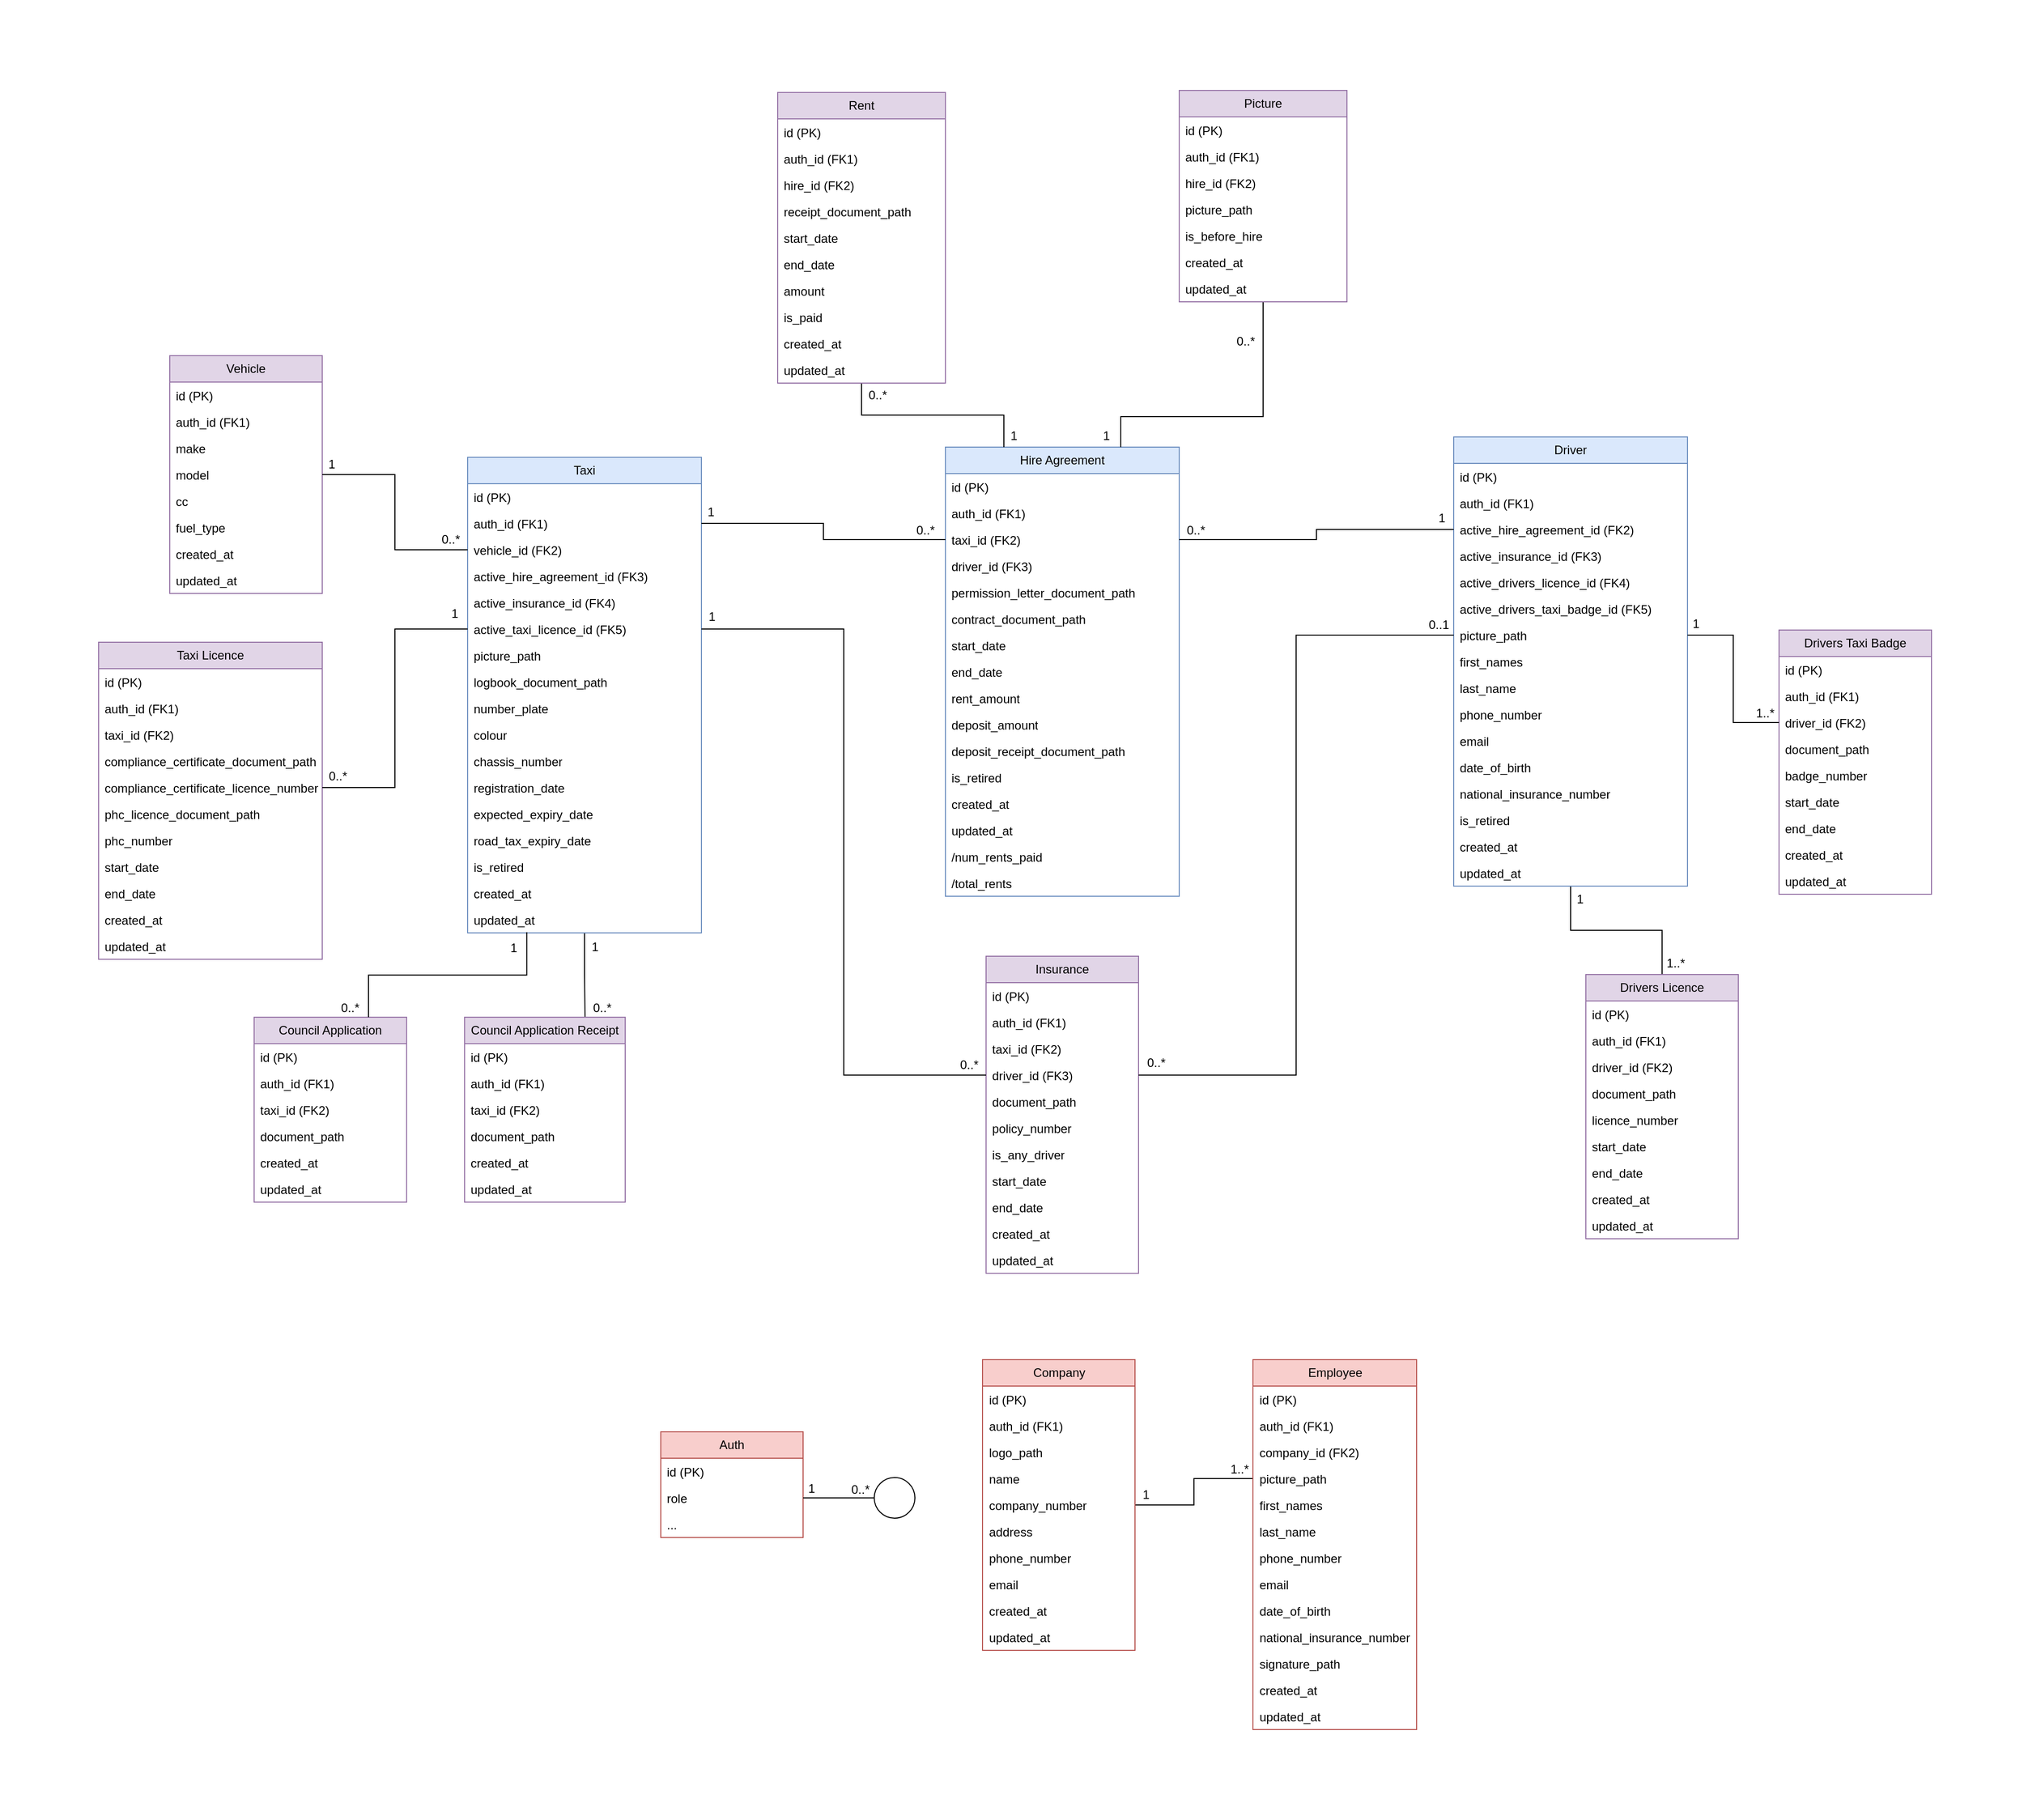 <mxfile version="22.1.16" type="device">
  <diagram name="Page-1" id="2ca16b54-16f6-2749-3443-fa8db7711227">
    <mxGraphModel dx="3490" dy="2243" grid="1" gridSize="10" guides="1" tooltips="1" connect="1" arrows="1" fold="1" page="1" pageScale="1" pageWidth="1100" pageHeight="850" background="none" math="0" shadow="0">
      <root>
        <mxCell id="0" />
        <mxCell id="1" parent="0" />
        <mxCell id="ieSaVhTmUJWhQZ4gPaFk-350" value="" style="rounded=0;whiteSpace=wrap;html=1;strokeColor=none;" parent="1" vertex="1">
          <mxGeometry x="-490" y="-110" width="1990" height="1790" as="geometry" />
        </mxCell>
        <mxCell id="ieSaVhTmUJWhQZ4gPaFk-332" style="edgeStyle=orthogonalEdgeStyle;rounded=0;orthogonalLoop=1;jettySize=auto;html=1;entryX=0.75;entryY=0;entryDx=0;entryDy=0;endArrow=none;endFill=0;" parent="1" source="ieSaVhTmUJWhQZ4gPaFk-7" target="ieSaVhTmUJWhQZ4gPaFk-198" edge="1">
          <mxGeometry relative="1" as="geometry" />
        </mxCell>
        <mxCell id="ieSaVhTmUJWhQZ4gPaFk-7" value="Taxi" style="swimlane;fontStyle=0;childLayout=stackLayout;horizontal=1;startSize=26;fillColor=#dae8fc;horizontalStack=0;resizeParent=1;resizeParentMax=0;resizeLast=0;collapsible=1;marginBottom=0;whiteSpace=wrap;html=1;strokeColor=#6c8ebf;" parent="1" vertex="1">
          <mxGeometry x="-30" y="340" width="230" height="468" as="geometry" />
        </mxCell>
        <mxCell id="ieSaVhTmUJWhQZ4gPaFk-8" value="id (PK)" style="text;strokeColor=none;fillColor=none;align=left;verticalAlign=top;spacingLeft=4;spacingRight=4;overflow=hidden;rotatable=0;points=[[0,0.5],[1,0.5]];portConstraint=eastwest;whiteSpace=wrap;html=1;" parent="ieSaVhTmUJWhQZ4gPaFk-7" vertex="1">
          <mxGeometry y="26" width="230" height="26" as="geometry" />
        </mxCell>
        <mxCell id="ieSaVhTmUJWhQZ4gPaFk-9" value="auth_id (FK1)" style="text;strokeColor=none;fillColor=none;align=left;verticalAlign=top;spacingLeft=4;spacingRight=4;overflow=hidden;rotatable=0;points=[[0,0.5],[1,0.5]];portConstraint=eastwest;whiteSpace=wrap;html=1;" parent="ieSaVhTmUJWhQZ4gPaFk-7" vertex="1">
          <mxGeometry y="52" width="230" height="26" as="geometry" />
        </mxCell>
        <mxCell id="ieSaVhTmUJWhQZ4gPaFk-12" value="vehicle_id (FK2)" style="text;strokeColor=none;fillColor=none;align=left;verticalAlign=top;spacingLeft=4;spacingRight=4;overflow=hidden;rotatable=0;points=[[0,0.5],[1,0.5]];portConstraint=eastwest;whiteSpace=wrap;html=1;" parent="ieSaVhTmUJWhQZ4gPaFk-7" vertex="1">
          <mxGeometry y="78" width="230" height="26" as="geometry" />
        </mxCell>
        <mxCell id="ieSaVhTmUJWhQZ4gPaFk-151" value="active_hire_agreement_id (FK3)" style="text;strokeColor=none;fillColor=none;align=left;verticalAlign=top;spacingLeft=4;spacingRight=4;overflow=hidden;rotatable=0;points=[[0,0.5],[1,0.5]];portConstraint=eastwest;whiteSpace=wrap;html=1;" parent="ieSaVhTmUJWhQZ4gPaFk-7" vertex="1">
          <mxGeometry y="104" width="230" height="26" as="geometry" />
        </mxCell>
        <mxCell id="ieSaVhTmUJWhQZ4gPaFk-153" value="active_insurance_id (FK4)" style="text;strokeColor=none;fillColor=none;align=left;verticalAlign=top;spacingLeft=4;spacingRight=4;overflow=hidden;rotatable=0;points=[[0,0.5],[1,0.5]];portConstraint=eastwest;whiteSpace=wrap;html=1;" parent="ieSaVhTmUJWhQZ4gPaFk-7" vertex="1">
          <mxGeometry y="130" width="230" height="26" as="geometry" />
        </mxCell>
        <mxCell id="ieSaVhTmUJWhQZ4gPaFk-196" value="active_taxi_licence_id (FK5)" style="text;strokeColor=none;fillColor=none;align=left;verticalAlign=top;spacingLeft=4;spacingRight=4;overflow=hidden;rotatable=0;points=[[0,0.5],[1,0.5]];portConstraint=eastwest;whiteSpace=wrap;html=1;" parent="ieSaVhTmUJWhQZ4gPaFk-7" vertex="1">
          <mxGeometry y="156" width="230" height="26" as="geometry" />
        </mxCell>
        <mxCell id="ieSaVhTmUJWhQZ4gPaFk-18" value="picture_path" style="text;strokeColor=none;fillColor=none;align=left;verticalAlign=top;spacingLeft=4;spacingRight=4;overflow=hidden;rotatable=0;points=[[0,0.5],[1,0.5]];portConstraint=eastwest;whiteSpace=wrap;html=1;" parent="ieSaVhTmUJWhQZ4gPaFk-7" vertex="1">
          <mxGeometry y="182" width="230" height="26" as="geometry" />
        </mxCell>
        <mxCell id="ieSaVhTmUJWhQZ4gPaFk-182" value="logbook_document_path" style="text;strokeColor=none;fillColor=none;align=left;verticalAlign=top;spacingLeft=4;spacingRight=4;overflow=hidden;rotatable=0;points=[[0,0.5],[1,0.5]];portConstraint=eastwest;whiteSpace=wrap;html=1;" parent="ieSaVhTmUJWhQZ4gPaFk-7" vertex="1">
          <mxGeometry y="208" width="230" height="26" as="geometry" />
        </mxCell>
        <mxCell id="ieSaVhTmUJWhQZ4gPaFk-16" value="number_plate" style="text;strokeColor=none;fillColor=none;align=left;verticalAlign=top;spacingLeft=4;spacingRight=4;overflow=hidden;rotatable=0;points=[[0,0.5],[1,0.5]];portConstraint=eastwest;whiteSpace=wrap;html=1;" parent="ieSaVhTmUJWhQZ4gPaFk-7" vertex="1">
          <mxGeometry y="234" width="230" height="26" as="geometry" />
        </mxCell>
        <mxCell id="ieSaVhTmUJWhQZ4gPaFk-15" value="colour" style="text;strokeColor=none;fillColor=none;align=left;verticalAlign=top;spacingLeft=4;spacingRight=4;overflow=hidden;rotatable=0;points=[[0,0.5],[1,0.5]];portConstraint=eastwest;whiteSpace=wrap;html=1;" parent="ieSaVhTmUJWhQZ4gPaFk-7" vertex="1">
          <mxGeometry y="260" width="230" height="26" as="geometry" />
        </mxCell>
        <mxCell id="ieSaVhTmUJWhQZ4gPaFk-185" value="chassis_number" style="text;strokeColor=none;fillColor=none;align=left;verticalAlign=top;spacingLeft=4;spacingRight=4;overflow=hidden;rotatable=0;points=[[0,0.5],[1,0.5]];portConstraint=eastwest;whiteSpace=wrap;html=1;" parent="ieSaVhTmUJWhQZ4gPaFk-7" vertex="1">
          <mxGeometry y="286" width="230" height="26" as="geometry" />
        </mxCell>
        <mxCell id="ieSaVhTmUJWhQZ4gPaFk-19" value="registration_date" style="text;strokeColor=none;fillColor=none;align=left;verticalAlign=top;spacingLeft=4;spacingRight=4;overflow=hidden;rotatable=0;points=[[0,0.5],[1,0.5]];portConstraint=eastwest;whiteSpace=wrap;html=1;" parent="ieSaVhTmUJWhQZ4gPaFk-7" vertex="1">
          <mxGeometry y="312" width="230" height="26" as="geometry" />
        </mxCell>
        <mxCell id="ieSaVhTmUJWhQZ4gPaFk-23" value="expected_expiry_date" style="text;strokeColor=none;fillColor=none;align=left;verticalAlign=top;spacingLeft=4;spacingRight=4;overflow=hidden;rotatable=0;points=[[0,0.5],[1,0.5]];portConstraint=eastwest;whiteSpace=wrap;html=1;" parent="ieSaVhTmUJWhQZ4gPaFk-7" vertex="1">
          <mxGeometry y="338" width="230" height="26" as="geometry" />
        </mxCell>
        <mxCell id="ieSaVhTmUJWhQZ4gPaFk-13" value="road_tax_expiry_date" style="text;strokeColor=none;fillColor=none;align=left;verticalAlign=top;spacingLeft=4;spacingRight=4;overflow=hidden;rotatable=0;points=[[0,0.5],[1,0.5]];portConstraint=eastwest;whiteSpace=wrap;html=1;" parent="ieSaVhTmUJWhQZ4gPaFk-7" vertex="1">
          <mxGeometry y="364" width="230" height="26" as="geometry" />
        </mxCell>
        <mxCell id="ieSaVhTmUJWhQZ4gPaFk-29" value="is_retired" style="text;strokeColor=none;fillColor=none;align=left;verticalAlign=top;spacingLeft=4;spacingRight=4;overflow=hidden;rotatable=0;points=[[0,0.5],[1,0.5]];portConstraint=eastwest;whiteSpace=wrap;html=1;" parent="ieSaVhTmUJWhQZ4gPaFk-7" vertex="1">
          <mxGeometry y="390" width="230" height="26" as="geometry" />
        </mxCell>
        <mxCell id="ieSaVhTmUJWhQZ4gPaFk-330" value="created_at" style="text;strokeColor=none;fillColor=none;align=left;verticalAlign=top;spacingLeft=4;spacingRight=4;overflow=hidden;rotatable=0;points=[[0,0.5],[1,0.5]];portConstraint=eastwest;whiteSpace=wrap;html=1;" parent="ieSaVhTmUJWhQZ4gPaFk-7" vertex="1">
          <mxGeometry y="416" width="230" height="26" as="geometry" />
        </mxCell>
        <mxCell id="ieSaVhTmUJWhQZ4gPaFk-331" value="updated_at" style="text;strokeColor=none;fillColor=none;align=left;verticalAlign=top;spacingLeft=4;spacingRight=4;overflow=hidden;rotatable=0;points=[[0,0.5],[1,0.5]];portConstraint=eastwest;whiteSpace=wrap;html=1;" parent="ieSaVhTmUJWhQZ4gPaFk-7" vertex="1">
          <mxGeometry y="442" width="230" height="26" as="geometry" />
        </mxCell>
        <mxCell id="ieSaVhTmUJWhQZ4gPaFk-34" value="Vehicle" style="swimlane;fontStyle=0;childLayout=stackLayout;horizontal=1;startSize=26;fillColor=#e1d5e7;horizontalStack=0;resizeParent=1;resizeParentMax=0;resizeLast=0;collapsible=1;marginBottom=0;whiteSpace=wrap;html=1;strokeColor=#9673a6;" parent="1" vertex="1">
          <mxGeometry x="-323" y="240" width="150" height="234" as="geometry" />
        </mxCell>
        <mxCell id="ieSaVhTmUJWhQZ4gPaFk-35" value="id (PK)" style="text;strokeColor=none;fillColor=none;align=left;verticalAlign=top;spacingLeft=4;spacingRight=4;overflow=hidden;rotatable=0;points=[[0,0.5],[1,0.5]];portConstraint=eastwest;whiteSpace=wrap;html=1;" parent="ieSaVhTmUJWhQZ4gPaFk-34" vertex="1">
          <mxGeometry y="26" width="150" height="26" as="geometry" />
        </mxCell>
        <mxCell id="pYb70pr2nNZHTWrV6Yes-2" value="auth_id (FK1)" style="text;strokeColor=none;fillColor=none;align=left;verticalAlign=top;spacingLeft=4;spacingRight=4;overflow=hidden;rotatable=0;points=[[0,0.5],[1,0.5]];portConstraint=eastwest;whiteSpace=wrap;html=1;" vertex="1" parent="ieSaVhTmUJWhQZ4gPaFk-34">
          <mxGeometry y="52" width="150" height="26" as="geometry" />
        </mxCell>
        <mxCell id="ieSaVhTmUJWhQZ4gPaFk-39" value="make" style="text;strokeColor=none;fillColor=none;align=left;verticalAlign=top;spacingLeft=4;spacingRight=4;overflow=hidden;rotatable=0;points=[[0,0.5],[1,0.5]];portConstraint=eastwest;whiteSpace=wrap;html=1;" parent="ieSaVhTmUJWhQZ4gPaFk-34" vertex="1">
          <mxGeometry y="78" width="150" height="26" as="geometry" />
        </mxCell>
        <mxCell id="ieSaVhTmUJWhQZ4gPaFk-40" value="model" style="text;strokeColor=none;fillColor=none;align=left;verticalAlign=top;spacingLeft=4;spacingRight=4;overflow=hidden;rotatable=0;points=[[0,0.5],[1,0.5]];portConstraint=eastwest;whiteSpace=wrap;html=1;" parent="ieSaVhTmUJWhQZ4gPaFk-34" vertex="1">
          <mxGeometry y="104" width="150" height="26" as="geometry" />
        </mxCell>
        <mxCell id="ieSaVhTmUJWhQZ4gPaFk-43" value="cc" style="text;strokeColor=none;fillColor=none;align=left;verticalAlign=top;spacingLeft=4;spacingRight=4;overflow=hidden;rotatable=0;points=[[0,0.5],[1,0.5]];portConstraint=eastwest;whiteSpace=wrap;html=1;" parent="ieSaVhTmUJWhQZ4gPaFk-34" vertex="1">
          <mxGeometry y="130" width="150" height="26" as="geometry" />
        </mxCell>
        <mxCell id="ieSaVhTmUJWhQZ4gPaFk-46" value="fuel_type" style="text;strokeColor=none;fillColor=none;align=left;verticalAlign=top;spacingLeft=4;spacingRight=4;overflow=hidden;rotatable=0;points=[[0,0.5],[1,0.5]];portConstraint=eastwest;whiteSpace=wrap;html=1;" parent="ieSaVhTmUJWhQZ4gPaFk-34" vertex="1">
          <mxGeometry y="156" width="150" height="26" as="geometry" />
        </mxCell>
        <mxCell id="pYb70pr2nNZHTWrV6Yes-3" value="created_at" style="text;strokeColor=none;fillColor=none;align=left;verticalAlign=top;spacingLeft=4;spacingRight=4;overflow=hidden;rotatable=0;points=[[0,0.5],[1,0.5]];portConstraint=eastwest;whiteSpace=wrap;html=1;" vertex="1" parent="ieSaVhTmUJWhQZ4gPaFk-34">
          <mxGeometry y="182" width="150" height="26" as="geometry" />
        </mxCell>
        <mxCell id="pYb70pr2nNZHTWrV6Yes-4" value="updated_at" style="text;strokeColor=none;fillColor=none;align=left;verticalAlign=top;spacingLeft=4;spacingRight=4;overflow=hidden;rotatable=0;points=[[0,0.5],[1,0.5]];portConstraint=eastwest;whiteSpace=wrap;html=1;" vertex="1" parent="ieSaVhTmUJWhQZ4gPaFk-34">
          <mxGeometry y="208" width="150" height="26" as="geometry" />
        </mxCell>
        <mxCell id="ieSaVhTmUJWhQZ4gPaFk-60" value="Auth" style="swimlane;fontStyle=0;childLayout=stackLayout;horizontal=1;startSize=26;fillColor=#f8cecc;horizontalStack=0;resizeParent=1;resizeParentMax=0;resizeLast=0;collapsible=1;marginBottom=0;whiteSpace=wrap;html=1;strokeColor=#b85450;" parent="1" vertex="1">
          <mxGeometry x="160" y="1299" width="140" height="104" as="geometry" />
        </mxCell>
        <mxCell id="ieSaVhTmUJWhQZ4gPaFk-61" value="id (PK)" style="text;strokeColor=none;fillColor=none;align=left;verticalAlign=top;spacingLeft=4;spacingRight=4;overflow=hidden;rotatable=0;points=[[0,0.5],[1,0.5]];portConstraint=eastwest;whiteSpace=wrap;html=1;" parent="ieSaVhTmUJWhQZ4gPaFk-60" vertex="1">
          <mxGeometry y="26" width="140" height="26" as="geometry" />
        </mxCell>
        <mxCell id="ieSaVhTmUJWhQZ4gPaFk-62" value="role" style="text;strokeColor=none;fillColor=none;align=left;verticalAlign=top;spacingLeft=4;spacingRight=4;overflow=hidden;rotatable=0;points=[[0,0.5],[1,0.5]];portConstraint=eastwest;whiteSpace=wrap;html=1;" parent="ieSaVhTmUJWhQZ4gPaFk-60" vertex="1">
          <mxGeometry y="52" width="140" height="26" as="geometry" />
        </mxCell>
        <mxCell id="ieSaVhTmUJWhQZ4gPaFk-63" value="..." style="text;strokeColor=none;fillColor=none;align=left;verticalAlign=top;spacingLeft=4;spacingRight=4;overflow=hidden;rotatable=0;points=[[0,0.5],[1,0.5]];portConstraint=eastwest;whiteSpace=wrap;html=1;" parent="ieSaVhTmUJWhQZ4gPaFk-60" vertex="1">
          <mxGeometry y="78" width="140" height="26" as="geometry" />
        </mxCell>
        <mxCell id="ieSaVhTmUJWhQZ4gPaFk-66" value="Hire Agreement" style="swimlane;fontStyle=0;childLayout=stackLayout;horizontal=1;startSize=26;fillColor=#dae8fc;horizontalStack=0;resizeParent=1;resizeParentMax=0;resizeLast=0;collapsible=1;marginBottom=0;whiteSpace=wrap;html=1;strokeColor=#6c8ebf;" parent="1" vertex="1">
          <mxGeometry x="440" y="330" width="230" height="442" as="geometry" />
        </mxCell>
        <mxCell id="ieSaVhTmUJWhQZ4gPaFk-67" value="id (PK)" style="text;strokeColor=none;fillColor=none;align=left;verticalAlign=top;spacingLeft=4;spacingRight=4;overflow=hidden;rotatable=0;points=[[0,0.5],[1,0.5]];portConstraint=eastwest;whiteSpace=wrap;html=1;" parent="ieSaVhTmUJWhQZ4gPaFk-66" vertex="1">
          <mxGeometry y="26" width="230" height="26" as="geometry" />
        </mxCell>
        <mxCell id="ieSaVhTmUJWhQZ4gPaFk-68" value="auth_id (FK1)" style="text;strokeColor=none;fillColor=none;align=left;verticalAlign=top;spacingLeft=4;spacingRight=4;overflow=hidden;rotatable=0;points=[[0,0.5],[1,0.5]];portConstraint=eastwest;whiteSpace=wrap;html=1;" parent="ieSaVhTmUJWhQZ4gPaFk-66" vertex="1">
          <mxGeometry y="52" width="230" height="26" as="geometry" />
        </mxCell>
        <mxCell id="ieSaVhTmUJWhQZ4gPaFk-69" value="taxi_id (FK2)" style="text;strokeColor=none;fillColor=none;align=left;verticalAlign=top;spacingLeft=4;spacingRight=4;overflow=hidden;rotatable=0;points=[[0,0.5],[1,0.5]];portConstraint=eastwest;whiteSpace=wrap;html=1;" parent="ieSaVhTmUJWhQZ4gPaFk-66" vertex="1">
          <mxGeometry y="78" width="230" height="26" as="geometry" />
        </mxCell>
        <mxCell id="ieSaVhTmUJWhQZ4gPaFk-70" value="driver_id (FK3)" style="text;strokeColor=none;fillColor=none;align=left;verticalAlign=top;spacingLeft=4;spacingRight=4;overflow=hidden;rotatable=0;points=[[0,0.5],[1,0.5]];portConstraint=eastwest;whiteSpace=wrap;html=1;" parent="ieSaVhTmUJWhQZ4gPaFk-66" vertex="1">
          <mxGeometry y="104" width="230" height="26" as="geometry" />
        </mxCell>
        <mxCell id="ieSaVhTmUJWhQZ4gPaFk-290" value="permission_letter_document_path" style="text;strokeColor=none;fillColor=none;align=left;verticalAlign=top;spacingLeft=4;spacingRight=4;overflow=hidden;rotatable=0;points=[[0,0.5],[1,0.5]];portConstraint=eastwest;whiteSpace=wrap;html=1;" parent="ieSaVhTmUJWhQZ4gPaFk-66" vertex="1">
          <mxGeometry y="130" width="230" height="26" as="geometry" />
        </mxCell>
        <mxCell id="ieSaVhTmUJWhQZ4gPaFk-291" value="contract_document_path" style="text;strokeColor=none;fillColor=none;align=left;verticalAlign=top;spacingLeft=4;spacingRight=4;overflow=hidden;rotatable=0;points=[[0,0.5],[1,0.5]];portConstraint=eastwest;whiteSpace=wrap;html=1;" parent="ieSaVhTmUJWhQZ4gPaFk-66" vertex="1">
          <mxGeometry y="156" width="230" height="26" as="geometry" />
        </mxCell>
        <mxCell id="ieSaVhTmUJWhQZ4gPaFk-71" value="start_date" style="text;strokeColor=none;fillColor=none;align=left;verticalAlign=top;spacingLeft=4;spacingRight=4;overflow=hidden;rotatable=0;points=[[0,0.5],[1,0.5]];portConstraint=eastwest;whiteSpace=wrap;html=1;" parent="ieSaVhTmUJWhQZ4gPaFk-66" vertex="1">
          <mxGeometry y="182" width="230" height="26" as="geometry" />
        </mxCell>
        <mxCell id="ieSaVhTmUJWhQZ4gPaFk-72" value="end_date" style="text;strokeColor=none;fillColor=none;align=left;verticalAlign=top;spacingLeft=4;spacingRight=4;overflow=hidden;rotatable=0;points=[[0,0.5],[1,0.5]];portConstraint=eastwest;whiteSpace=wrap;html=1;" parent="ieSaVhTmUJWhQZ4gPaFk-66" vertex="1">
          <mxGeometry y="208" width="230" height="26" as="geometry" />
        </mxCell>
        <mxCell id="ieSaVhTmUJWhQZ4gPaFk-73" value="rent_amount" style="text;strokeColor=none;fillColor=none;align=left;verticalAlign=top;spacingLeft=4;spacingRight=4;overflow=hidden;rotatable=0;points=[[0,0.5],[1,0.5]];portConstraint=eastwest;whiteSpace=wrap;html=1;" parent="ieSaVhTmUJWhQZ4gPaFk-66" vertex="1">
          <mxGeometry y="234" width="230" height="26" as="geometry" />
        </mxCell>
        <mxCell id="ieSaVhTmUJWhQZ4gPaFk-74" value="deposit_amount" style="text;strokeColor=none;fillColor=none;align=left;verticalAlign=top;spacingLeft=4;spacingRight=4;overflow=hidden;rotatable=0;points=[[0,0.5],[1,0.5]];portConstraint=eastwest;whiteSpace=wrap;html=1;" parent="ieSaVhTmUJWhQZ4gPaFk-66" vertex="1">
          <mxGeometry y="260" width="230" height="26" as="geometry" />
        </mxCell>
        <mxCell id="ieSaVhTmUJWhQZ4gPaFk-292" value="deposit_receipt_document_path" style="text;strokeColor=none;fillColor=none;align=left;verticalAlign=top;spacingLeft=4;spacingRight=4;overflow=hidden;rotatable=0;points=[[0,0.5],[1,0.5]];portConstraint=eastwest;whiteSpace=wrap;html=1;" parent="ieSaVhTmUJWhQZ4gPaFk-66" vertex="1">
          <mxGeometry y="286" width="230" height="26" as="geometry" />
        </mxCell>
        <mxCell id="ieSaVhTmUJWhQZ4gPaFk-155" value="is_retired" style="text;strokeColor=none;fillColor=none;align=left;verticalAlign=top;spacingLeft=4;spacingRight=4;overflow=hidden;rotatable=0;points=[[0,0.5],[1,0.5]];portConstraint=eastwest;whiteSpace=wrap;html=1;" parent="ieSaVhTmUJWhQZ4gPaFk-66" vertex="1">
          <mxGeometry y="312" width="230" height="26" as="geometry" />
        </mxCell>
        <mxCell id="ieSaVhTmUJWhQZ4gPaFk-328" value="created_at" style="text;strokeColor=none;fillColor=none;align=left;verticalAlign=top;spacingLeft=4;spacingRight=4;overflow=hidden;rotatable=0;points=[[0,0.5],[1,0.5]];portConstraint=eastwest;whiteSpace=wrap;html=1;" parent="ieSaVhTmUJWhQZ4gPaFk-66" vertex="1">
          <mxGeometry y="338" width="230" height="26" as="geometry" />
        </mxCell>
        <mxCell id="ieSaVhTmUJWhQZ4gPaFk-329" value="updated_at" style="text;strokeColor=none;fillColor=none;align=left;verticalAlign=top;spacingLeft=4;spacingRight=4;overflow=hidden;rotatable=0;points=[[0,0.5],[1,0.5]];portConstraint=eastwest;whiteSpace=wrap;html=1;" parent="ieSaVhTmUJWhQZ4gPaFk-66" vertex="1">
          <mxGeometry y="364" width="230" height="26" as="geometry" />
        </mxCell>
        <mxCell id="ieSaVhTmUJWhQZ4gPaFk-137" value="/num_rents_paid" style="text;strokeColor=none;fillColor=none;align=left;verticalAlign=top;spacingLeft=4;spacingRight=4;overflow=hidden;rotatable=0;points=[[0,0.5],[1,0.5]];portConstraint=eastwest;whiteSpace=wrap;html=1;" parent="ieSaVhTmUJWhQZ4gPaFk-66" vertex="1">
          <mxGeometry y="390" width="230" height="26" as="geometry" />
        </mxCell>
        <mxCell id="ieSaVhTmUJWhQZ4gPaFk-138" value="/total_rents" style="text;strokeColor=none;fillColor=none;align=left;verticalAlign=top;spacingLeft=4;spacingRight=4;overflow=hidden;rotatable=0;points=[[0,0.5],[1,0.5]];portConstraint=eastwest;whiteSpace=wrap;html=1;" parent="ieSaVhTmUJWhQZ4gPaFk-66" vertex="1">
          <mxGeometry y="416" width="230" height="26" as="geometry" />
        </mxCell>
        <mxCell id="ieSaVhTmUJWhQZ4gPaFk-221" style="edgeStyle=orthogonalEdgeStyle;rounded=0;orthogonalLoop=1;jettySize=auto;html=1;entryX=0.5;entryY=0;entryDx=0;entryDy=0;endArrow=none;endFill=0;" parent="1" source="ieSaVhTmUJWhQZ4gPaFk-89" target="ieSaVhTmUJWhQZ4gPaFk-156" edge="1">
          <mxGeometry relative="1" as="geometry" />
        </mxCell>
        <mxCell id="ieSaVhTmUJWhQZ4gPaFk-89" value="Driver" style="swimlane;fontStyle=0;childLayout=stackLayout;horizontal=1;startSize=26;fillColor=#dae8fc;horizontalStack=0;resizeParent=1;resizeParentMax=0;resizeLast=0;collapsible=1;marginBottom=0;whiteSpace=wrap;html=1;strokeColor=#6c8ebf;" parent="1" vertex="1">
          <mxGeometry x="940" y="320" width="230" height="442" as="geometry" />
        </mxCell>
        <mxCell id="ieSaVhTmUJWhQZ4gPaFk-90" value="id (PK)" style="text;strokeColor=none;fillColor=none;align=left;verticalAlign=top;spacingLeft=4;spacingRight=4;overflow=hidden;rotatable=0;points=[[0,0.5],[1,0.5]];portConstraint=eastwest;whiteSpace=wrap;html=1;" parent="ieSaVhTmUJWhQZ4gPaFk-89" vertex="1">
          <mxGeometry y="26" width="230" height="26" as="geometry" />
        </mxCell>
        <mxCell id="ieSaVhTmUJWhQZ4gPaFk-91" value="auth_id (FK1)" style="text;strokeColor=none;fillColor=none;align=left;verticalAlign=top;spacingLeft=4;spacingRight=4;overflow=hidden;rotatable=0;points=[[0,0.5],[1,0.5]];portConstraint=eastwest;whiteSpace=wrap;html=1;" parent="ieSaVhTmUJWhQZ4gPaFk-89" vertex="1">
          <mxGeometry y="52" width="230" height="26" as="geometry" />
        </mxCell>
        <mxCell id="ieSaVhTmUJWhQZ4gPaFk-152" value="active_hire_agreement_id (FK2)" style="text;strokeColor=none;fillColor=none;align=left;verticalAlign=top;spacingLeft=4;spacingRight=4;overflow=hidden;rotatable=0;points=[[0,0.5],[1,0.5]];portConstraint=eastwest;whiteSpace=wrap;html=1;" parent="ieSaVhTmUJWhQZ4gPaFk-89" vertex="1">
          <mxGeometry y="78" width="230" height="26" as="geometry" />
        </mxCell>
        <mxCell id="ieSaVhTmUJWhQZ4gPaFk-154" value="active_insurance_id (FK3)" style="text;strokeColor=none;fillColor=none;align=left;verticalAlign=top;spacingLeft=4;spacingRight=4;overflow=hidden;rotatable=0;points=[[0,0.5],[1,0.5]];portConstraint=eastwest;whiteSpace=wrap;html=1;" parent="ieSaVhTmUJWhQZ4gPaFk-89" vertex="1">
          <mxGeometry y="104" width="230" height="26" as="geometry" />
        </mxCell>
        <mxCell id="ieSaVhTmUJWhQZ4gPaFk-103" value="active_drivers_licence_id (FK4)" style="text;strokeColor=none;fillColor=none;align=left;verticalAlign=top;spacingLeft=4;spacingRight=4;overflow=hidden;rotatable=0;points=[[0,0.5],[1,0.5]];portConstraint=eastwest;whiteSpace=wrap;html=1;" parent="ieSaVhTmUJWhQZ4gPaFk-89" vertex="1">
          <mxGeometry y="130" width="230" height="26" as="geometry" />
        </mxCell>
        <mxCell id="ieSaVhTmUJWhQZ4gPaFk-104" value="active_drivers_taxi_badge_id (FK5)" style="text;strokeColor=none;fillColor=none;align=left;verticalAlign=top;spacingLeft=4;spacingRight=4;overflow=hidden;rotatable=0;points=[[0,0.5],[1,0.5]];portConstraint=eastwest;whiteSpace=wrap;html=1;" parent="ieSaVhTmUJWhQZ4gPaFk-89" vertex="1">
          <mxGeometry y="156" width="230" height="26" as="geometry" />
        </mxCell>
        <mxCell id="ieSaVhTmUJWhQZ4gPaFk-94" value="picture_path" style="text;strokeColor=none;fillColor=none;align=left;verticalAlign=top;spacingLeft=4;spacingRight=4;overflow=hidden;rotatable=0;points=[[0,0.5],[1,0.5]];portConstraint=eastwest;whiteSpace=wrap;html=1;" parent="ieSaVhTmUJWhQZ4gPaFk-89" vertex="1">
          <mxGeometry y="182" width="230" height="26" as="geometry" />
        </mxCell>
        <mxCell id="ieSaVhTmUJWhQZ4gPaFk-95" value="first_names" style="text;strokeColor=none;fillColor=none;align=left;verticalAlign=top;spacingLeft=4;spacingRight=4;overflow=hidden;rotatable=0;points=[[0,0.5],[1,0.5]];portConstraint=eastwest;whiteSpace=wrap;html=1;" parent="ieSaVhTmUJWhQZ4gPaFk-89" vertex="1">
          <mxGeometry y="208" width="230" height="26" as="geometry" />
        </mxCell>
        <mxCell id="ieSaVhTmUJWhQZ4gPaFk-281" value="last_name" style="text;strokeColor=none;fillColor=none;align=left;verticalAlign=top;spacingLeft=4;spacingRight=4;overflow=hidden;rotatable=0;points=[[0,0.5],[1,0.5]];portConstraint=eastwest;whiteSpace=wrap;html=1;" parent="ieSaVhTmUJWhQZ4gPaFk-89" vertex="1">
          <mxGeometry y="234" width="230" height="26" as="geometry" />
        </mxCell>
        <mxCell id="ieSaVhTmUJWhQZ4gPaFk-96" value="phone_number" style="text;strokeColor=none;fillColor=none;align=left;verticalAlign=top;spacingLeft=4;spacingRight=4;overflow=hidden;rotatable=0;points=[[0,0.5],[1,0.5]];portConstraint=eastwest;whiteSpace=wrap;html=1;" parent="ieSaVhTmUJWhQZ4gPaFk-89" vertex="1">
          <mxGeometry y="260" width="230" height="26" as="geometry" />
        </mxCell>
        <mxCell id="ieSaVhTmUJWhQZ4gPaFk-97" value="email" style="text;strokeColor=none;fillColor=none;align=left;verticalAlign=top;spacingLeft=4;spacingRight=4;overflow=hidden;rotatable=0;points=[[0,0.5],[1,0.5]];portConstraint=eastwest;whiteSpace=wrap;html=1;" parent="ieSaVhTmUJWhQZ4gPaFk-89" vertex="1">
          <mxGeometry y="286" width="230" height="26" as="geometry" />
        </mxCell>
        <mxCell id="ieSaVhTmUJWhQZ4gPaFk-98" value="date_of_birth" style="text;strokeColor=none;fillColor=none;align=left;verticalAlign=top;spacingLeft=4;spacingRight=4;overflow=hidden;rotatable=0;points=[[0,0.5],[1,0.5]];portConstraint=eastwest;whiteSpace=wrap;html=1;" parent="ieSaVhTmUJWhQZ4gPaFk-89" vertex="1">
          <mxGeometry y="312" width="230" height="26" as="geometry" />
        </mxCell>
        <mxCell id="ieSaVhTmUJWhQZ4gPaFk-105" value="national_insurance_number" style="text;strokeColor=none;fillColor=none;align=left;verticalAlign=top;spacingLeft=4;spacingRight=4;overflow=hidden;rotatable=0;points=[[0,0.5],[1,0.5]];portConstraint=eastwest;whiteSpace=wrap;html=1;" parent="ieSaVhTmUJWhQZ4gPaFk-89" vertex="1">
          <mxGeometry y="338" width="230" height="26" as="geometry" />
        </mxCell>
        <mxCell id="pYb70pr2nNZHTWrV6Yes-5" value="is_retired" style="text;strokeColor=none;fillColor=none;align=left;verticalAlign=top;spacingLeft=4;spacingRight=4;overflow=hidden;rotatable=0;points=[[0,0.5],[1,0.5]];portConstraint=eastwest;whiteSpace=wrap;html=1;" vertex="1" parent="ieSaVhTmUJWhQZ4gPaFk-89">
          <mxGeometry y="364" width="230" height="26" as="geometry" />
        </mxCell>
        <mxCell id="ieSaVhTmUJWhQZ4gPaFk-326" value="created_at" style="text;strokeColor=none;fillColor=none;align=left;verticalAlign=top;spacingLeft=4;spacingRight=4;overflow=hidden;rotatable=0;points=[[0,0.5],[1,0.5]];portConstraint=eastwest;whiteSpace=wrap;html=1;" parent="ieSaVhTmUJWhQZ4gPaFk-89" vertex="1">
          <mxGeometry y="390" width="230" height="26" as="geometry" />
        </mxCell>
        <mxCell id="ieSaVhTmUJWhQZ4gPaFk-327" value="updated_at" style="text;strokeColor=none;fillColor=none;align=left;verticalAlign=top;spacingLeft=4;spacingRight=4;overflow=hidden;rotatable=0;points=[[0,0.5],[1,0.5]];portConstraint=eastwest;whiteSpace=wrap;html=1;" parent="ieSaVhTmUJWhQZ4gPaFk-89" vertex="1">
          <mxGeometry y="416" width="230" height="26" as="geometry" />
        </mxCell>
        <mxCell id="ieSaVhTmUJWhQZ4gPaFk-112" value="Insurance" style="swimlane;fontStyle=0;childLayout=stackLayout;horizontal=1;startSize=26;fillColor=#e1d5e7;horizontalStack=0;resizeParent=1;resizeParentMax=0;resizeLast=0;collapsible=1;marginBottom=0;whiteSpace=wrap;html=1;strokeColor=#9673a6;" parent="1" vertex="1">
          <mxGeometry x="480" y="831" width="150" height="312" as="geometry" />
        </mxCell>
        <mxCell id="ieSaVhTmUJWhQZ4gPaFk-113" value="id (PK)" style="text;strokeColor=none;fillColor=none;align=left;verticalAlign=top;spacingLeft=4;spacingRight=4;overflow=hidden;rotatable=0;points=[[0,0.5],[1,0.5]];portConstraint=eastwest;whiteSpace=wrap;html=1;" parent="ieSaVhTmUJWhQZ4gPaFk-112" vertex="1">
          <mxGeometry y="26" width="150" height="26" as="geometry" />
        </mxCell>
        <mxCell id="ieSaVhTmUJWhQZ4gPaFk-116" value="auth_id (FK1)" style="text;strokeColor=none;fillColor=none;align=left;verticalAlign=top;spacingLeft=4;spacingRight=4;overflow=hidden;rotatable=0;points=[[0,0.5],[1,0.5]];portConstraint=eastwest;whiteSpace=wrap;html=1;" parent="ieSaVhTmUJWhQZ4gPaFk-112" vertex="1">
          <mxGeometry y="52" width="150" height="26" as="geometry" />
        </mxCell>
        <mxCell id="ieSaVhTmUJWhQZ4gPaFk-120" value="taxi_id (FK2)" style="text;strokeColor=none;fillColor=none;align=left;verticalAlign=top;spacingLeft=4;spacingRight=4;overflow=hidden;rotatable=0;points=[[0,0.5],[1,0.5]];portConstraint=eastwest;whiteSpace=wrap;html=1;" parent="ieSaVhTmUJWhQZ4gPaFk-112" vertex="1">
          <mxGeometry y="78" width="150" height="26" as="geometry" />
        </mxCell>
        <mxCell id="ieSaVhTmUJWhQZ4gPaFk-114" value="driver_id (FK3)" style="text;strokeColor=none;fillColor=none;align=left;verticalAlign=top;spacingLeft=4;spacingRight=4;overflow=hidden;rotatable=0;points=[[0,0.5],[1,0.5]];portConstraint=eastwest;whiteSpace=wrap;html=1;" parent="ieSaVhTmUJWhQZ4gPaFk-112" vertex="1">
          <mxGeometry y="104" width="150" height="26" as="geometry" />
        </mxCell>
        <mxCell id="ieSaVhTmUJWhQZ4gPaFk-136" value="document_path" style="text;strokeColor=none;fillColor=none;align=left;verticalAlign=top;spacingLeft=4;spacingRight=4;overflow=hidden;rotatable=0;points=[[0,0.5],[1,0.5]];portConstraint=eastwest;whiteSpace=wrap;html=1;" parent="ieSaVhTmUJWhQZ4gPaFk-112" vertex="1">
          <mxGeometry y="130" width="150" height="26" as="geometry" />
        </mxCell>
        <mxCell id="ieSaVhTmUJWhQZ4gPaFk-119" value="policy_number" style="text;strokeColor=none;fillColor=none;align=left;verticalAlign=top;spacingLeft=4;spacingRight=4;overflow=hidden;rotatable=0;points=[[0,0.5],[1,0.5]];portConstraint=eastwest;whiteSpace=wrap;html=1;" parent="ieSaVhTmUJWhQZ4gPaFk-112" vertex="1">
          <mxGeometry y="156" width="150" height="26" as="geometry" />
        </mxCell>
        <mxCell id="ieSaVhTmUJWhQZ4gPaFk-115" value="is_any_driver" style="text;strokeColor=none;fillColor=none;align=left;verticalAlign=top;spacingLeft=4;spacingRight=4;overflow=hidden;rotatable=0;points=[[0,0.5],[1,0.5]];portConstraint=eastwest;whiteSpace=wrap;html=1;" parent="ieSaVhTmUJWhQZ4gPaFk-112" vertex="1">
          <mxGeometry y="182" width="150" height="26" as="geometry" />
        </mxCell>
        <mxCell id="ieSaVhTmUJWhQZ4gPaFk-118" value="start_date" style="text;strokeColor=none;fillColor=none;align=left;verticalAlign=top;spacingLeft=4;spacingRight=4;overflow=hidden;rotatable=0;points=[[0,0.5],[1,0.5]];portConstraint=eastwest;whiteSpace=wrap;html=1;" parent="ieSaVhTmUJWhQZ4gPaFk-112" vertex="1">
          <mxGeometry y="208" width="150" height="26" as="geometry" />
        </mxCell>
        <mxCell id="ieSaVhTmUJWhQZ4gPaFk-117" value="end_date" style="text;strokeColor=none;fillColor=none;align=left;verticalAlign=top;spacingLeft=4;spacingRight=4;overflow=hidden;rotatable=0;points=[[0,0.5],[1,0.5]];portConstraint=eastwest;whiteSpace=wrap;html=1;" parent="ieSaVhTmUJWhQZ4gPaFk-112" vertex="1">
          <mxGeometry y="234" width="150" height="26" as="geometry" />
        </mxCell>
        <mxCell id="ieSaVhTmUJWhQZ4gPaFk-322" value="created_at" style="text;strokeColor=none;fillColor=none;align=left;verticalAlign=top;spacingLeft=4;spacingRight=4;overflow=hidden;rotatable=0;points=[[0,0.5],[1,0.5]];portConstraint=eastwest;whiteSpace=wrap;html=1;" parent="ieSaVhTmUJWhQZ4gPaFk-112" vertex="1">
          <mxGeometry y="260" width="150" height="26" as="geometry" />
        </mxCell>
        <mxCell id="ieSaVhTmUJWhQZ4gPaFk-323" value="updated_at" style="text;strokeColor=none;fillColor=none;align=left;verticalAlign=top;spacingLeft=4;spacingRight=4;overflow=hidden;rotatable=0;points=[[0,0.5],[1,0.5]];portConstraint=eastwest;whiteSpace=wrap;html=1;" parent="ieSaVhTmUJWhQZ4gPaFk-112" vertex="1">
          <mxGeometry y="286" width="150" height="26" as="geometry" />
        </mxCell>
        <mxCell id="ieSaVhTmUJWhQZ4gPaFk-219" style="edgeStyle=orthogonalEdgeStyle;rounded=0;orthogonalLoop=1;jettySize=auto;html=1;entryX=0.25;entryY=0;entryDx=0;entryDy=0;endArrow=none;endFill=0;" parent="1" source="ieSaVhTmUJWhQZ4gPaFk-125" target="ieSaVhTmUJWhQZ4gPaFk-66" edge="1">
          <mxGeometry relative="1" as="geometry" />
        </mxCell>
        <mxCell id="ieSaVhTmUJWhQZ4gPaFk-125" value="Rent" style="swimlane;fontStyle=0;childLayout=stackLayout;horizontal=1;startSize=26;fillColor=#e1d5e7;horizontalStack=0;resizeParent=1;resizeParentMax=0;resizeLast=0;collapsible=1;marginBottom=0;whiteSpace=wrap;html=1;strokeColor=#9673a6;" parent="1" vertex="1">
          <mxGeometry x="275" y="-19" width="165" height="286" as="geometry" />
        </mxCell>
        <mxCell id="ieSaVhTmUJWhQZ4gPaFk-126" value="id (PK)" style="text;strokeColor=none;fillColor=none;align=left;verticalAlign=top;spacingLeft=4;spacingRight=4;overflow=hidden;rotatable=0;points=[[0,0.5],[1,0.5]];portConstraint=eastwest;whiteSpace=wrap;html=1;" parent="ieSaVhTmUJWhQZ4gPaFk-125" vertex="1">
          <mxGeometry y="26" width="165" height="26" as="geometry" />
        </mxCell>
        <mxCell id="ieSaVhTmUJWhQZ4gPaFk-127" value="auth_id (FK1)" style="text;strokeColor=none;fillColor=none;align=left;verticalAlign=top;spacingLeft=4;spacingRight=4;overflow=hidden;rotatable=0;points=[[0,0.5],[1,0.5]];portConstraint=eastwest;whiteSpace=wrap;html=1;" parent="ieSaVhTmUJWhQZ4gPaFk-125" vertex="1">
          <mxGeometry y="52" width="165" height="26" as="geometry" />
        </mxCell>
        <mxCell id="ieSaVhTmUJWhQZ4gPaFk-128" value="hire_id (FK2)" style="text;strokeColor=none;fillColor=none;align=left;verticalAlign=top;spacingLeft=4;spacingRight=4;overflow=hidden;rotatable=0;points=[[0,0.5],[1,0.5]];portConstraint=eastwest;whiteSpace=wrap;html=1;" parent="ieSaVhTmUJWhQZ4gPaFk-125" vertex="1">
          <mxGeometry y="78" width="165" height="26" as="geometry" />
        </mxCell>
        <mxCell id="ieSaVhTmUJWhQZ4gPaFk-293" value="receipt_document_path" style="text;strokeColor=none;fillColor=none;align=left;verticalAlign=top;spacingLeft=4;spacingRight=4;overflow=hidden;rotatable=0;points=[[0,0.5],[1,0.5]];portConstraint=eastwest;whiteSpace=wrap;html=1;" parent="ieSaVhTmUJWhQZ4gPaFk-125" vertex="1">
          <mxGeometry y="104" width="165" height="26" as="geometry" />
        </mxCell>
        <mxCell id="ieSaVhTmUJWhQZ4gPaFk-129" value="start_date" style="text;strokeColor=none;fillColor=none;align=left;verticalAlign=top;spacingLeft=4;spacingRight=4;overflow=hidden;rotatable=0;points=[[0,0.5],[1,0.5]];portConstraint=eastwest;whiteSpace=wrap;html=1;" parent="ieSaVhTmUJWhQZ4gPaFk-125" vertex="1">
          <mxGeometry y="130" width="165" height="26" as="geometry" />
        </mxCell>
        <mxCell id="ieSaVhTmUJWhQZ4gPaFk-130" value="end_date" style="text;strokeColor=none;fillColor=none;align=left;verticalAlign=top;spacingLeft=4;spacingRight=4;overflow=hidden;rotatable=0;points=[[0,0.5],[1,0.5]];portConstraint=eastwest;whiteSpace=wrap;html=1;" parent="ieSaVhTmUJWhQZ4gPaFk-125" vertex="1">
          <mxGeometry y="156" width="165" height="26" as="geometry" />
        </mxCell>
        <mxCell id="ieSaVhTmUJWhQZ4gPaFk-134" value="amount" style="text;strokeColor=none;fillColor=none;align=left;verticalAlign=top;spacingLeft=4;spacingRight=4;overflow=hidden;rotatable=0;points=[[0,0.5],[1,0.5]];portConstraint=eastwest;whiteSpace=wrap;html=1;" parent="ieSaVhTmUJWhQZ4gPaFk-125" vertex="1">
          <mxGeometry y="182" width="165" height="26" as="geometry" />
        </mxCell>
        <mxCell id="ieSaVhTmUJWhQZ4gPaFk-133" value="is_paid" style="text;strokeColor=none;fillColor=none;align=left;verticalAlign=top;spacingLeft=4;spacingRight=4;overflow=hidden;rotatable=0;points=[[0,0.5],[1,0.5]];portConstraint=eastwest;whiteSpace=wrap;html=1;" parent="ieSaVhTmUJWhQZ4gPaFk-125" vertex="1">
          <mxGeometry y="208" width="165" height="26" as="geometry" />
        </mxCell>
        <mxCell id="ieSaVhTmUJWhQZ4gPaFk-312" value="created_at" style="text;strokeColor=none;fillColor=none;align=left;verticalAlign=top;spacingLeft=4;spacingRight=4;overflow=hidden;rotatable=0;points=[[0,0.5],[1,0.5]];portConstraint=eastwest;whiteSpace=wrap;html=1;" parent="ieSaVhTmUJWhQZ4gPaFk-125" vertex="1">
          <mxGeometry y="234" width="165" height="26" as="geometry" />
        </mxCell>
        <mxCell id="ieSaVhTmUJWhQZ4gPaFk-313" value="updated_at" style="text;strokeColor=none;fillColor=none;align=left;verticalAlign=top;spacingLeft=4;spacingRight=4;overflow=hidden;rotatable=0;points=[[0,0.5],[1,0.5]];portConstraint=eastwest;whiteSpace=wrap;html=1;" parent="ieSaVhTmUJWhQZ4gPaFk-125" vertex="1">
          <mxGeometry y="260" width="165" height="26" as="geometry" />
        </mxCell>
        <mxCell id="ieSaVhTmUJWhQZ4gPaFk-156" value="Drivers Licence" style="swimlane;fontStyle=0;childLayout=stackLayout;horizontal=1;startSize=26;fillColor=#e1d5e7;horizontalStack=0;resizeParent=1;resizeParentMax=0;resizeLast=0;collapsible=1;marginBottom=0;whiteSpace=wrap;html=1;strokeColor=#9673a6;" parent="1" vertex="1">
          <mxGeometry x="1070" y="849" width="150" height="260" as="geometry" />
        </mxCell>
        <mxCell id="ieSaVhTmUJWhQZ4gPaFk-157" value="id (PK)" style="text;strokeColor=none;fillColor=none;align=left;verticalAlign=top;spacingLeft=4;spacingRight=4;overflow=hidden;rotatable=0;points=[[0,0.5],[1,0.5]];portConstraint=eastwest;whiteSpace=wrap;html=1;" parent="ieSaVhTmUJWhQZ4gPaFk-156" vertex="1">
          <mxGeometry y="26" width="150" height="26" as="geometry" />
        </mxCell>
        <mxCell id="ieSaVhTmUJWhQZ4gPaFk-158" value="auth_id (FK1)" style="text;strokeColor=none;fillColor=none;align=left;verticalAlign=top;spacingLeft=4;spacingRight=4;overflow=hidden;rotatable=0;points=[[0,0.5],[1,0.5]];portConstraint=eastwest;whiteSpace=wrap;html=1;" parent="ieSaVhTmUJWhQZ4gPaFk-156" vertex="1">
          <mxGeometry y="52" width="150" height="26" as="geometry" />
        </mxCell>
        <mxCell id="ieSaVhTmUJWhQZ4gPaFk-159" value="driver_id (FK2)" style="text;strokeColor=none;fillColor=none;align=left;verticalAlign=top;spacingLeft=4;spacingRight=4;overflow=hidden;rotatable=0;points=[[0,0.5],[1,0.5]];portConstraint=eastwest;whiteSpace=wrap;html=1;" parent="ieSaVhTmUJWhQZ4gPaFk-156" vertex="1">
          <mxGeometry y="78" width="150" height="26" as="geometry" />
        </mxCell>
        <mxCell id="ieSaVhTmUJWhQZ4gPaFk-163" value="document_path" style="text;strokeColor=none;fillColor=none;align=left;verticalAlign=top;spacingLeft=4;spacingRight=4;overflow=hidden;rotatable=0;points=[[0,0.5],[1,0.5]];portConstraint=eastwest;whiteSpace=wrap;html=1;" parent="ieSaVhTmUJWhQZ4gPaFk-156" vertex="1">
          <mxGeometry y="104" width="150" height="26" as="geometry" />
        </mxCell>
        <mxCell id="ieSaVhTmUJWhQZ4gPaFk-160" value="licence_number" style="text;strokeColor=none;fillColor=none;align=left;verticalAlign=top;spacingLeft=4;spacingRight=4;overflow=hidden;rotatable=0;points=[[0,0.5],[1,0.5]];portConstraint=eastwest;whiteSpace=wrap;html=1;" parent="ieSaVhTmUJWhQZ4gPaFk-156" vertex="1">
          <mxGeometry y="130" width="150" height="26" as="geometry" />
        </mxCell>
        <mxCell id="ieSaVhTmUJWhQZ4gPaFk-161" value="start_date" style="text;strokeColor=none;fillColor=none;align=left;verticalAlign=top;spacingLeft=4;spacingRight=4;overflow=hidden;rotatable=0;points=[[0,0.5],[1,0.5]];portConstraint=eastwest;whiteSpace=wrap;html=1;" parent="ieSaVhTmUJWhQZ4gPaFk-156" vertex="1">
          <mxGeometry y="156" width="150" height="26" as="geometry" />
        </mxCell>
        <mxCell id="ieSaVhTmUJWhQZ4gPaFk-162" value="end_date" style="text;strokeColor=none;fillColor=none;align=left;verticalAlign=top;spacingLeft=4;spacingRight=4;overflow=hidden;rotatable=0;points=[[0,0.5],[1,0.5]];portConstraint=eastwest;whiteSpace=wrap;html=1;" parent="ieSaVhTmUJWhQZ4gPaFk-156" vertex="1">
          <mxGeometry y="182" width="150" height="26" as="geometry" />
        </mxCell>
        <mxCell id="ieSaVhTmUJWhQZ4gPaFk-346" value="created_at" style="text;strokeColor=none;fillColor=none;align=left;verticalAlign=top;spacingLeft=4;spacingRight=4;overflow=hidden;rotatable=0;points=[[0,0.5],[1,0.5]];portConstraint=eastwest;whiteSpace=wrap;html=1;" parent="ieSaVhTmUJWhQZ4gPaFk-156" vertex="1">
          <mxGeometry y="208" width="150" height="26" as="geometry" />
        </mxCell>
        <mxCell id="ieSaVhTmUJWhQZ4gPaFk-345" value="updated_at" style="text;strokeColor=none;fillColor=none;align=left;verticalAlign=top;spacingLeft=4;spacingRight=4;overflow=hidden;rotatable=0;points=[[0,0.5],[1,0.5]];portConstraint=eastwest;whiteSpace=wrap;html=1;" parent="ieSaVhTmUJWhQZ4gPaFk-156" vertex="1">
          <mxGeometry y="234" width="150" height="26" as="geometry" />
        </mxCell>
        <mxCell id="ieSaVhTmUJWhQZ4gPaFk-166" value="Drivers Taxi Badge" style="swimlane;fontStyle=0;childLayout=stackLayout;horizontal=1;startSize=26;fillColor=#e1d5e7;horizontalStack=0;resizeParent=1;resizeParentMax=0;resizeLast=0;collapsible=1;marginBottom=0;whiteSpace=wrap;html=1;strokeColor=#9673a6;" parent="1" vertex="1">
          <mxGeometry x="1260" y="510" width="150" height="260" as="geometry" />
        </mxCell>
        <mxCell id="ieSaVhTmUJWhQZ4gPaFk-167" value="id (PK)" style="text;strokeColor=none;fillColor=none;align=left;verticalAlign=top;spacingLeft=4;spacingRight=4;overflow=hidden;rotatable=0;points=[[0,0.5],[1,0.5]];portConstraint=eastwest;whiteSpace=wrap;html=1;" parent="ieSaVhTmUJWhQZ4gPaFk-166" vertex="1">
          <mxGeometry y="26" width="150" height="26" as="geometry" />
        </mxCell>
        <mxCell id="ieSaVhTmUJWhQZ4gPaFk-168" value="auth_id (FK1)" style="text;strokeColor=none;fillColor=none;align=left;verticalAlign=top;spacingLeft=4;spacingRight=4;overflow=hidden;rotatable=0;points=[[0,0.5],[1,0.5]];portConstraint=eastwest;whiteSpace=wrap;html=1;" parent="ieSaVhTmUJWhQZ4gPaFk-166" vertex="1">
          <mxGeometry y="52" width="150" height="26" as="geometry" />
        </mxCell>
        <mxCell id="ieSaVhTmUJWhQZ4gPaFk-169" value="driver_id (FK2)" style="text;strokeColor=none;fillColor=none;align=left;verticalAlign=top;spacingLeft=4;spacingRight=4;overflow=hidden;rotatable=0;points=[[0,0.5],[1,0.5]];portConstraint=eastwest;whiteSpace=wrap;html=1;" parent="ieSaVhTmUJWhQZ4gPaFk-166" vertex="1">
          <mxGeometry y="78" width="150" height="26" as="geometry" />
        </mxCell>
        <mxCell id="ieSaVhTmUJWhQZ4gPaFk-170" value="document_path" style="text;strokeColor=none;fillColor=none;align=left;verticalAlign=top;spacingLeft=4;spacingRight=4;overflow=hidden;rotatable=0;points=[[0,0.5],[1,0.5]];portConstraint=eastwest;whiteSpace=wrap;html=1;" parent="ieSaVhTmUJWhQZ4gPaFk-166" vertex="1">
          <mxGeometry y="104" width="150" height="26" as="geometry" />
        </mxCell>
        <mxCell id="ieSaVhTmUJWhQZ4gPaFk-171" value="badge_number" style="text;strokeColor=none;fillColor=none;align=left;verticalAlign=top;spacingLeft=4;spacingRight=4;overflow=hidden;rotatable=0;points=[[0,0.5],[1,0.5]];portConstraint=eastwest;whiteSpace=wrap;html=1;" parent="ieSaVhTmUJWhQZ4gPaFk-166" vertex="1">
          <mxGeometry y="130" width="150" height="26" as="geometry" />
        </mxCell>
        <mxCell id="ieSaVhTmUJWhQZ4gPaFk-172" value="start_date" style="text;strokeColor=none;fillColor=none;align=left;verticalAlign=top;spacingLeft=4;spacingRight=4;overflow=hidden;rotatable=0;points=[[0,0.5],[1,0.5]];portConstraint=eastwest;whiteSpace=wrap;html=1;" parent="ieSaVhTmUJWhQZ4gPaFk-166" vertex="1">
          <mxGeometry y="156" width="150" height="26" as="geometry" />
        </mxCell>
        <mxCell id="ieSaVhTmUJWhQZ4gPaFk-173" value="end_date" style="text;strokeColor=none;fillColor=none;align=left;verticalAlign=top;spacingLeft=4;spacingRight=4;overflow=hidden;rotatable=0;points=[[0,0.5],[1,0.5]];portConstraint=eastwest;whiteSpace=wrap;html=1;" parent="ieSaVhTmUJWhQZ4gPaFk-166" vertex="1">
          <mxGeometry y="182" width="150" height="26" as="geometry" />
        </mxCell>
        <mxCell id="ieSaVhTmUJWhQZ4gPaFk-348" value="created_at" style="text;strokeColor=none;fillColor=none;align=left;verticalAlign=top;spacingLeft=4;spacingRight=4;overflow=hidden;rotatable=0;points=[[0,0.5],[1,0.5]];portConstraint=eastwest;whiteSpace=wrap;html=1;" parent="ieSaVhTmUJWhQZ4gPaFk-166" vertex="1">
          <mxGeometry y="208" width="150" height="26" as="geometry" />
        </mxCell>
        <mxCell id="ieSaVhTmUJWhQZ4gPaFk-347" value="updated_at" style="text;strokeColor=none;fillColor=none;align=left;verticalAlign=top;spacingLeft=4;spacingRight=4;overflow=hidden;rotatable=0;points=[[0,0.5],[1,0.5]];portConstraint=eastwest;whiteSpace=wrap;html=1;" parent="ieSaVhTmUJWhQZ4gPaFk-166" vertex="1">
          <mxGeometry y="234" width="150" height="26" as="geometry" />
        </mxCell>
        <mxCell id="ieSaVhTmUJWhQZ4gPaFk-174" value="Taxi Licence" style="swimlane;fontStyle=0;childLayout=stackLayout;horizontal=1;startSize=26;fillColor=#e1d5e7;horizontalStack=0;resizeParent=1;resizeParentMax=0;resizeLast=0;collapsible=1;marginBottom=0;whiteSpace=wrap;html=1;strokeColor=#9673a6;" parent="1" vertex="1">
          <mxGeometry x="-393" y="522" width="220" height="312" as="geometry" />
        </mxCell>
        <mxCell id="ieSaVhTmUJWhQZ4gPaFk-175" value="id (PK)" style="text;strokeColor=none;fillColor=none;align=left;verticalAlign=top;spacingLeft=4;spacingRight=4;overflow=hidden;rotatable=0;points=[[0,0.5],[1,0.5]];portConstraint=eastwest;whiteSpace=wrap;html=1;" parent="ieSaVhTmUJWhQZ4gPaFk-174" vertex="1">
          <mxGeometry y="26" width="220" height="26" as="geometry" />
        </mxCell>
        <mxCell id="ieSaVhTmUJWhQZ4gPaFk-176" value="auth_id (FK1)" style="text;strokeColor=none;fillColor=none;align=left;verticalAlign=top;spacingLeft=4;spacingRight=4;overflow=hidden;rotatable=0;points=[[0,0.5],[1,0.5]];portConstraint=eastwest;whiteSpace=wrap;html=1;" parent="ieSaVhTmUJWhQZ4gPaFk-174" vertex="1">
          <mxGeometry y="52" width="220" height="26" as="geometry" />
        </mxCell>
        <mxCell id="ieSaVhTmUJWhQZ4gPaFk-177" value="taxi_id (FK2)" style="text;strokeColor=none;fillColor=none;align=left;verticalAlign=top;spacingLeft=4;spacingRight=4;overflow=hidden;rotatable=0;points=[[0,0.5],[1,0.5]];portConstraint=eastwest;whiteSpace=wrap;html=1;" parent="ieSaVhTmUJWhQZ4gPaFk-174" vertex="1">
          <mxGeometry y="78" width="220" height="26" as="geometry" />
        </mxCell>
        <mxCell id="ieSaVhTmUJWhQZ4gPaFk-178" value="compliance_certificate_document_path" style="text;strokeColor=none;fillColor=none;align=left;verticalAlign=top;spacingLeft=4;spacingRight=4;overflow=hidden;rotatable=0;points=[[0,0.5],[1,0.5]];portConstraint=eastwest;whiteSpace=wrap;html=1;" parent="ieSaVhTmUJWhQZ4gPaFk-174" vertex="1">
          <mxGeometry y="104" width="220" height="26" as="geometry" />
        </mxCell>
        <mxCell id="ieSaVhTmUJWhQZ4gPaFk-179" value="compliance_certificate_licence_number" style="text;strokeColor=none;fillColor=none;align=left;verticalAlign=top;spacingLeft=4;spacingRight=4;overflow=hidden;rotatable=0;points=[[0,0.5],[1,0.5]];portConstraint=eastwest;whiteSpace=wrap;html=1;" parent="ieSaVhTmUJWhQZ4gPaFk-174" vertex="1">
          <mxGeometry y="130" width="220" height="26" as="geometry" />
        </mxCell>
        <mxCell id="ieSaVhTmUJWhQZ4gPaFk-184" value="phc_licence_document_path" style="text;strokeColor=none;fillColor=none;align=left;verticalAlign=top;spacingLeft=4;spacingRight=4;overflow=hidden;rotatable=0;points=[[0,0.5],[1,0.5]];portConstraint=eastwest;whiteSpace=wrap;html=1;" parent="ieSaVhTmUJWhQZ4gPaFk-174" vertex="1">
          <mxGeometry y="156" width="220" height="26" as="geometry" />
        </mxCell>
        <mxCell id="ieSaVhTmUJWhQZ4gPaFk-28" value="phc_number" style="text;strokeColor=none;fillColor=none;align=left;verticalAlign=top;spacingLeft=4;spacingRight=4;overflow=hidden;rotatable=0;points=[[0,0.5],[1,0.5]];portConstraint=eastwest;whiteSpace=wrap;html=1;" parent="ieSaVhTmUJWhQZ4gPaFk-174" vertex="1">
          <mxGeometry y="182" width="220" height="26" as="geometry" />
        </mxCell>
        <mxCell id="ieSaVhTmUJWhQZ4gPaFk-180" value="start_date" style="text;strokeColor=none;fillColor=none;align=left;verticalAlign=top;spacingLeft=4;spacingRight=4;overflow=hidden;rotatable=0;points=[[0,0.5],[1,0.5]];portConstraint=eastwest;whiteSpace=wrap;html=1;" parent="ieSaVhTmUJWhQZ4gPaFk-174" vertex="1">
          <mxGeometry y="208" width="220" height="26" as="geometry" />
        </mxCell>
        <mxCell id="ieSaVhTmUJWhQZ4gPaFk-181" value="end_date" style="text;strokeColor=none;fillColor=none;align=left;verticalAlign=top;spacingLeft=4;spacingRight=4;overflow=hidden;rotatable=0;points=[[0,0.5],[1,0.5]];portConstraint=eastwest;whiteSpace=wrap;html=1;" parent="ieSaVhTmUJWhQZ4gPaFk-174" vertex="1">
          <mxGeometry y="234" width="220" height="26" as="geometry" />
        </mxCell>
        <mxCell id="ieSaVhTmUJWhQZ4gPaFk-324" value="created_at" style="text;strokeColor=none;fillColor=none;align=left;verticalAlign=top;spacingLeft=4;spacingRight=4;overflow=hidden;rotatable=0;points=[[0,0.5],[1,0.5]];portConstraint=eastwest;whiteSpace=wrap;html=1;" parent="ieSaVhTmUJWhQZ4gPaFk-174" vertex="1">
          <mxGeometry y="260" width="220" height="26" as="geometry" />
        </mxCell>
        <mxCell id="ieSaVhTmUJWhQZ4gPaFk-325" value="updated_at" style="text;strokeColor=none;fillColor=none;align=left;verticalAlign=top;spacingLeft=4;spacingRight=4;overflow=hidden;rotatable=0;points=[[0,0.5],[1,0.5]];portConstraint=eastwest;whiteSpace=wrap;html=1;" parent="ieSaVhTmUJWhQZ4gPaFk-174" vertex="1">
          <mxGeometry y="286" width="220" height="26" as="geometry" />
        </mxCell>
        <mxCell id="ieSaVhTmUJWhQZ4gPaFk-186" value="Council Application" style="swimlane;fontStyle=0;childLayout=stackLayout;horizontal=1;startSize=26;fillColor=#e1d5e7;horizontalStack=0;resizeParent=1;resizeParentMax=0;resizeLast=0;collapsible=1;marginBottom=0;whiteSpace=wrap;html=1;strokeColor=#9673a6;" parent="1" vertex="1">
          <mxGeometry x="-240" y="891" width="150" height="182" as="geometry" />
        </mxCell>
        <mxCell id="ieSaVhTmUJWhQZ4gPaFk-187" value="id (PK)" style="text;strokeColor=none;fillColor=none;align=left;verticalAlign=top;spacingLeft=4;spacingRight=4;overflow=hidden;rotatable=0;points=[[0,0.5],[1,0.5]];portConstraint=eastwest;whiteSpace=wrap;html=1;" parent="ieSaVhTmUJWhQZ4gPaFk-186" vertex="1">
          <mxGeometry y="26" width="150" height="26" as="geometry" />
        </mxCell>
        <mxCell id="ieSaVhTmUJWhQZ4gPaFk-188" value="auth_id (FK1)" style="text;strokeColor=none;fillColor=none;align=left;verticalAlign=top;spacingLeft=4;spacingRight=4;overflow=hidden;rotatable=0;points=[[0,0.5],[1,0.5]];portConstraint=eastwest;whiteSpace=wrap;html=1;" parent="ieSaVhTmUJWhQZ4gPaFk-186" vertex="1">
          <mxGeometry y="52" width="150" height="26" as="geometry" />
        </mxCell>
        <mxCell id="ieSaVhTmUJWhQZ4gPaFk-189" value="taxi_id (FK2)" style="text;strokeColor=none;fillColor=none;align=left;verticalAlign=top;spacingLeft=4;spacingRight=4;overflow=hidden;rotatable=0;points=[[0,0.5],[1,0.5]];portConstraint=eastwest;whiteSpace=wrap;html=1;" parent="ieSaVhTmUJWhQZ4gPaFk-186" vertex="1">
          <mxGeometry y="78" width="150" height="26" as="geometry" />
        </mxCell>
        <mxCell id="ieSaVhTmUJWhQZ4gPaFk-190" value="document_path" style="text;strokeColor=none;fillColor=none;align=left;verticalAlign=top;spacingLeft=4;spacingRight=4;overflow=hidden;rotatable=0;points=[[0,0.5],[1,0.5]];portConstraint=eastwest;whiteSpace=wrap;html=1;" parent="ieSaVhTmUJWhQZ4gPaFk-186" vertex="1">
          <mxGeometry y="104" width="150" height="26" as="geometry" />
        </mxCell>
        <mxCell id="ieSaVhTmUJWhQZ4gPaFk-192" value="created_at" style="text;strokeColor=none;fillColor=none;align=left;verticalAlign=top;spacingLeft=4;spacingRight=4;overflow=hidden;rotatable=0;points=[[0,0.5],[1,0.5]];portConstraint=eastwest;whiteSpace=wrap;html=1;" parent="ieSaVhTmUJWhQZ4gPaFk-186" vertex="1">
          <mxGeometry y="130" width="150" height="26" as="geometry" />
        </mxCell>
        <mxCell id="ieSaVhTmUJWhQZ4gPaFk-193" value="updated_at" style="text;strokeColor=none;fillColor=none;align=left;verticalAlign=top;spacingLeft=4;spacingRight=4;overflow=hidden;rotatable=0;points=[[0,0.5],[1,0.5]];portConstraint=eastwest;whiteSpace=wrap;html=1;" parent="ieSaVhTmUJWhQZ4gPaFk-186" vertex="1">
          <mxGeometry y="156" width="150" height="26" as="geometry" />
        </mxCell>
        <mxCell id="ieSaVhTmUJWhQZ4gPaFk-198" value="Council Application Receipt" style="swimlane;fontStyle=0;childLayout=stackLayout;horizontal=1;startSize=26;fillColor=#e1d5e7;horizontalStack=0;resizeParent=1;resizeParentMax=0;resizeLast=0;collapsible=1;marginBottom=0;whiteSpace=wrap;html=1;strokeColor=#9673a6;" parent="1" vertex="1">
          <mxGeometry x="-33" y="891" width="158" height="182" as="geometry" />
        </mxCell>
        <mxCell id="ieSaVhTmUJWhQZ4gPaFk-199" value="id (PK)" style="text;strokeColor=none;fillColor=none;align=left;verticalAlign=top;spacingLeft=4;spacingRight=4;overflow=hidden;rotatable=0;points=[[0,0.5],[1,0.5]];portConstraint=eastwest;whiteSpace=wrap;html=1;" parent="ieSaVhTmUJWhQZ4gPaFk-198" vertex="1">
          <mxGeometry y="26" width="158" height="26" as="geometry" />
        </mxCell>
        <mxCell id="ieSaVhTmUJWhQZ4gPaFk-200" value="auth_id (FK1)" style="text;strokeColor=none;fillColor=none;align=left;verticalAlign=top;spacingLeft=4;spacingRight=4;overflow=hidden;rotatable=0;points=[[0,0.5],[1,0.5]];portConstraint=eastwest;whiteSpace=wrap;html=1;" parent="ieSaVhTmUJWhQZ4gPaFk-198" vertex="1">
          <mxGeometry y="52" width="158" height="26" as="geometry" />
        </mxCell>
        <mxCell id="ieSaVhTmUJWhQZ4gPaFk-201" value="taxi_id (FK2)" style="text;strokeColor=none;fillColor=none;align=left;verticalAlign=top;spacingLeft=4;spacingRight=4;overflow=hidden;rotatable=0;points=[[0,0.5],[1,0.5]];portConstraint=eastwest;whiteSpace=wrap;html=1;" parent="ieSaVhTmUJWhQZ4gPaFk-198" vertex="1">
          <mxGeometry y="78" width="158" height="26" as="geometry" />
        </mxCell>
        <mxCell id="ieSaVhTmUJWhQZ4gPaFk-202" value="document_path" style="text;strokeColor=none;fillColor=none;align=left;verticalAlign=top;spacingLeft=4;spacingRight=4;overflow=hidden;rotatable=0;points=[[0,0.5],[1,0.5]];portConstraint=eastwest;whiteSpace=wrap;html=1;" parent="ieSaVhTmUJWhQZ4gPaFk-198" vertex="1">
          <mxGeometry y="104" width="158" height="26" as="geometry" />
        </mxCell>
        <mxCell id="ieSaVhTmUJWhQZ4gPaFk-204" value="created_at" style="text;strokeColor=none;fillColor=none;align=left;verticalAlign=top;spacingLeft=4;spacingRight=4;overflow=hidden;rotatable=0;points=[[0,0.5],[1,0.5]];portConstraint=eastwest;whiteSpace=wrap;html=1;" parent="ieSaVhTmUJWhQZ4gPaFk-198" vertex="1">
          <mxGeometry y="130" width="158" height="26" as="geometry" />
        </mxCell>
        <mxCell id="ieSaVhTmUJWhQZ4gPaFk-205" value="updated_at" style="text;strokeColor=none;fillColor=none;align=left;verticalAlign=top;spacingLeft=4;spacingRight=4;overflow=hidden;rotatable=0;points=[[0,0.5],[1,0.5]];portConstraint=eastwest;whiteSpace=wrap;html=1;" parent="ieSaVhTmUJWhQZ4gPaFk-198" vertex="1">
          <mxGeometry y="156" width="158" height="26" as="geometry" />
        </mxCell>
        <mxCell id="ieSaVhTmUJWhQZ4gPaFk-207" style="edgeStyle=orthogonalEdgeStyle;rounded=0;orthogonalLoop=1;jettySize=auto;html=1;exitX=1;exitY=0.5;exitDx=0;exitDy=0;entryX=0;entryY=0.5;entryDx=0;entryDy=0;endArrow=none;endFill=0;" parent="1" source="ieSaVhTmUJWhQZ4gPaFk-40" target="ieSaVhTmUJWhQZ4gPaFk-12" edge="1">
          <mxGeometry relative="1" as="geometry" />
        </mxCell>
        <mxCell id="ieSaVhTmUJWhQZ4gPaFk-208" style="edgeStyle=orthogonalEdgeStyle;rounded=0;orthogonalLoop=1;jettySize=auto;html=1;exitX=1;exitY=0.5;exitDx=0;exitDy=0;entryX=0;entryY=0.5;entryDx=0;entryDy=0;endArrow=none;endFill=0;" parent="1" source="ieSaVhTmUJWhQZ4gPaFk-179" target="ieSaVhTmUJWhQZ4gPaFk-196" edge="1">
          <mxGeometry relative="1" as="geometry" />
        </mxCell>
        <mxCell id="ieSaVhTmUJWhQZ4gPaFk-214" style="edgeStyle=orthogonalEdgeStyle;rounded=0;orthogonalLoop=1;jettySize=auto;html=1;exitX=0;exitY=0.5;exitDx=0;exitDy=0;entryX=1;entryY=0.5;entryDx=0;entryDy=0;endArrow=none;endFill=0;" parent="1" source="ieSaVhTmUJWhQZ4gPaFk-69" target="ieSaVhTmUJWhQZ4gPaFk-9" edge="1">
          <mxGeometry relative="1" as="geometry" />
        </mxCell>
        <mxCell id="ieSaVhTmUJWhQZ4gPaFk-215" style="edgeStyle=orthogonalEdgeStyle;rounded=0;orthogonalLoop=1;jettySize=auto;html=1;exitX=0;exitY=0.5;exitDx=0;exitDy=0;entryX=1;entryY=0.5;entryDx=0;entryDy=0;endArrow=none;endFill=0;" parent="1" source="ieSaVhTmUJWhQZ4gPaFk-114" target="ieSaVhTmUJWhQZ4gPaFk-196" edge="1">
          <mxGeometry relative="1" as="geometry" />
        </mxCell>
        <mxCell id="ieSaVhTmUJWhQZ4gPaFk-216" style="edgeStyle=orthogonalEdgeStyle;rounded=0;orthogonalLoop=1;jettySize=auto;html=1;exitX=1;exitY=0.5;exitDx=0;exitDy=0;entryX=0;entryY=0.5;entryDx=0;entryDy=0;endArrow=none;endFill=0;" parent="1" source="ieSaVhTmUJWhQZ4gPaFk-69" target="ieSaVhTmUJWhQZ4gPaFk-152" edge="1">
          <mxGeometry relative="1" as="geometry" />
        </mxCell>
        <mxCell id="ieSaVhTmUJWhQZ4gPaFk-217" style="edgeStyle=orthogonalEdgeStyle;rounded=0;orthogonalLoop=1;jettySize=auto;html=1;exitX=0;exitY=0.5;exitDx=0;exitDy=0;entryX=1;entryY=0.5;entryDx=0;entryDy=0;endArrow=none;endFill=0;" parent="1" source="ieSaVhTmUJWhQZ4gPaFk-94" target="ieSaVhTmUJWhQZ4gPaFk-114" edge="1">
          <mxGeometry relative="1" as="geometry" />
        </mxCell>
        <mxCell id="ieSaVhTmUJWhQZ4gPaFk-220" style="edgeStyle=orthogonalEdgeStyle;rounded=0;orthogonalLoop=1;jettySize=auto;html=1;exitX=1;exitY=0.5;exitDx=0;exitDy=0;entryX=0;entryY=0.5;entryDx=0;entryDy=0;endArrow=none;endFill=0;" parent="1" source="ieSaVhTmUJWhQZ4gPaFk-94" target="ieSaVhTmUJWhQZ4gPaFk-169" edge="1">
          <mxGeometry relative="1" as="geometry" />
        </mxCell>
        <mxCell id="ieSaVhTmUJWhQZ4gPaFk-222" value="0..*" style="text;html=1;align=center;verticalAlign=middle;resizable=0;points=[];autosize=1;strokeColor=none;fillColor=none;" parent="1" vertex="1">
          <mxGeometry x="-67" y="406" width="40" height="30" as="geometry" />
        </mxCell>
        <mxCell id="ieSaVhTmUJWhQZ4gPaFk-223" value="1" style="text;html=1;align=center;verticalAlign=middle;resizable=0;points=[];autosize=1;strokeColor=none;fillColor=none;" parent="1" vertex="1">
          <mxGeometry x="-179" y="332" width="30" height="30" as="geometry" />
        </mxCell>
        <mxCell id="ieSaVhTmUJWhQZ4gPaFk-224" value="1" style="text;html=1;align=center;verticalAlign=middle;resizable=0;points=[];autosize=1;strokeColor=none;fillColor=none;" parent="1" vertex="1">
          <mxGeometry x="-58" y="479" width="30" height="30" as="geometry" />
        </mxCell>
        <mxCell id="ieSaVhTmUJWhQZ4gPaFk-225" value="0..*" style="text;html=1;align=center;verticalAlign=middle;resizable=0;points=[];autosize=1;strokeColor=none;fillColor=none;" parent="1" vertex="1">
          <mxGeometry x="-178" y="639" width="40" height="30" as="geometry" />
        </mxCell>
        <mxCell id="ieSaVhTmUJWhQZ4gPaFk-227" value="0..*" style="text;html=1;align=center;verticalAlign=middle;resizable=0;points=[];autosize=1;strokeColor=none;fillColor=none;" parent="1" vertex="1">
          <mxGeometry x="-166" y="867" width="40" height="30" as="geometry" />
        </mxCell>
        <mxCell id="ieSaVhTmUJWhQZ4gPaFk-228" value="1" style="text;html=1;align=center;verticalAlign=middle;resizable=0;points=[];autosize=1;strokeColor=none;fillColor=none;" parent="1" vertex="1">
          <mxGeometry y="808" width="30" height="30" as="geometry" />
        </mxCell>
        <mxCell id="ieSaVhTmUJWhQZ4gPaFk-229" value="0..*" style="text;html=1;align=center;verticalAlign=middle;resizable=0;points=[];autosize=1;strokeColor=none;fillColor=none;" parent="1" vertex="1">
          <mxGeometry x="82" y="867" width="40" height="30" as="geometry" />
        </mxCell>
        <mxCell id="ieSaVhTmUJWhQZ4gPaFk-230" value="1" style="text;html=1;align=center;verticalAlign=middle;resizable=0;points=[];autosize=1;strokeColor=none;fillColor=none;" parent="1" vertex="1">
          <mxGeometry x="80" y="807" width="30" height="30" as="geometry" />
        </mxCell>
        <mxCell id="ieSaVhTmUJWhQZ4gPaFk-231" value="0..*" style="text;html=1;align=center;verticalAlign=middle;resizable=0;points=[];autosize=1;strokeColor=none;fillColor=none;" parent="1" vertex="1">
          <mxGeometry x="400" y="397" width="40" height="30" as="geometry" />
        </mxCell>
        <mxCell id="ieSaVhTmUJWhQZ4gPaFk-232" value="0..*" style="text;html=1;align=center;verticalAlign=middle;resizable=0;points=[];autosize=1;strokeColor=none;fillColor=none;" parent="1" vertex="1">
          <mxGeometry x="666" y="397" width="40" height="30" as="geometry" />
        </mxCell>
        <mxCell id="ieSaVhTmUJWhQZ4gPaFk-233" value="1" style="text;html=1;align=center;verticalAlign=middle;resizable=0;points=[];autosize=1;strokeColor=none;fillColor=none;" parent="1" vertex="1">
          <mxGeometry x="194" y="379" width="30" height="30" as="geometry" />
        </mxCell>
        <mxCell id="ieSaVhTmUJWhQZ4gPaFk-234" value="1" style="text;html=1;align=center;verticalAlign=middle;resizable=0;points=[];autosize=1;strokeColor=none;fillColor=none;" parent="1" vertex="1">
          <mxGeometry x="913" y="385" width="30" height="30" as="geometry" />
        </mxCell>
        <mxCell id="ieSaVhTmUJWhQZ4gPaFk-235" value="1" style="text;html=1;align=center;verticalAlign=middle;resizable=0;points=[];autosize=1;strokeColor=none;fillColor=none;" parent="1" vertex="1">
          <mxGeometry x="195" y="482" width="30" height="30" as="geometry" />
        </mxCell>
        <mxCell id="ieSaVhTmUJWhQZ4gPaFk-236" value="0..1" style="text;html=1;align=center;verticalAlign=middle;resizable=0;points=[];autosize=1;strokeColor=none;fillColor=none;" parent="1" vertex="1">
          <mxGeometry x="905" y="490" width="40" height="30" as="geometry" />
        </mxCell>
        <mxCell id="ieSaVhTmUJWhQZ4gPaFk-237" value="0..*" style="text;html=1;align=center;verticalAlign=middle;resizable=0;points=[];autosize=1;strokeColor=none;fillColor=none;" parent="1" vertex="1">
          <mxGeometry x="627" y="921" width="40" height="30" as="geometry" />
        </mxCell>
        <mxCell id="ieSaVhTmUJWhQZ4gPaFk-238" value="0..*" style="text;html=1;align=center;verticalAlign=middle;resizable=0;points=[];autosize=1;strokeColor=none;fillColor=none;" parent="1" vertex="1">
          <mxGeometry x="443" y="923" width="40" height="30" as="geometry" />
        </mxCell>
        <mxCell id="ieSaVhTmUJWhQZ4gPaFk-239" value="0..*" style="text;html=1;align=center;verticalAlign=middle;resizable=0;points=[];autosize=1;strokeColor=none;fillColor=none;" parent="1" vertex="1">
          <mxGeometry x="353" y="264" width="40" height="30" as="geometry" />
        </mxCell>
        <mxCell id="ieSaVhTmUJWhQZ4gPaFk-240" value="1" style="text;html=1;align=center;verticalAlign=middle;resizable=0;points=[];autosize=1;strokeColor=none;fillColor=none;" parent="1" vertex="1">
          <mxGeometry x="492" y="304" width="30" height="30" as="geometry" />
        </mxCell>
        <mxCell id="ieSaVhTmUJWhQZ4gPaFk-242" value="1" style="text;html=1;align=center;verticalAlign=middle;resizable=0;points=[];autosize=1;strokeColor=none;fillColor=none;" parent="1" vertex="1">
          <mxGeometry x="1163" y="489" width="30" height="30" as="geometry" />
        </mxCell>
        <mxCell id="ieSaVhTmUJWhQZ4gPaFk-243" value="1..*" style="text;html=1;align=center;verticalAlign=middle;resizable=0;points=[];autosize=1;strokeColor=none;fillColor=none;" parent="1" vertex="1">
          <mxGeometry x="1226" y="577" width="40" height="30" as="geometry" />
        </mxCell>
        <mxCell id="ieSaVhTmUJWhQZ4gPaFk-244" value="1..*" style="text;html=1;align=center;verticalAlign=middle;resizable=0;points=[];autosize=1;strokeColor=none;fillColor=none;" parent="1" vertex="1">
          <mxGeometry x="1138" y="823" width="40" height="30" as="geometry" />
        </mxCell>
        <mxCell id="ieSaVhTmUJWhQZ4gPaFk-245" value="1" style="text;html=1;align=center;verticalAlign=middle;resizable=0;points=[];autosize=1;strokeColor=none;fillColor=none;" parent="1" vertex="1">
          <mxGeometry x="1049" y="760" width="30" height="30" as="geometry" />
        </mxCell>
        <mxCell id="ieSaVhTmUJWhQZ4gPaFk-246" value="" style="ellipse;whiteSpace=wrap;html=1;aspect=fixed;" parent="1" vertex="1">
          <mxGeometry x="370" y="1344" width="40" height="40" as="geometry" />
        </mxCell>
        <mxCell id="ieSaVhTmUJWhQZ4gPaFk-247" style="edgeStyle=orthogonalEdgeStyle;rounded=0;orthogonalLoop=1;jettySize=auto;html=1;exitX=1;exitY=0.5;exitDx=0;exitDy=0;entryX=0;entryY=0.5;entryDx=0;entryDy=0;endArrow=none;endFill=0;" parent="1" source="ieSaVhTmUJWhQZ4gPaFk-62" target="ieSaVhTmUJWhQZ4gPaFk-246" edge="1">
          <mxGeometry relative="1" as="geometry" />
        </mxCell>
        <mxCell id="ieSaVhTmUJWhQZ4gPaFk-248" value="1" style="text;html=1;align=center;verticalAlign=middle;resizable=0;points=[];autosize=1;strokeColor=none;fillColor=none;" parent="1" vertex="1">
          <mxGeometry x="293" y="1340" width="30" height="30" as="geometry" />
        </mxCell>
        <mxCell id="ieSaVhTmUJWhQZ4gPaFk-249" value="0..*" style="text;html=1;align=center;verticalAlign=middle;resizable=0;points=[];autosize=1;strokeColor=none;fillColor=none;" parent="1" vertex="1">
          <mxGeometry x="336" y="1341" width="40" height="30" as="geometry" />
        </mxCell>
        <mxCell id="ieSaVhTmUJWhQZ4gPaFk-285" style="edgeStyle=orthogonalEdgeStyle;rounded=0;orthogonalLoop=1;jettySize=auto;html=1;exitX=1;exitY=0.5;exitDx=0;exitDy=0;entryX=0;entryY=0.5;entryDx=0;entryDy=0;endArrow=none;endFill=0;" parent="1" source="ieSaVhTmUJWhQZ4gPaFk-250" target="ieSaVhTmUJWhQZ4gPaFk-276" edge="1">
          <mxGeometry relative="1" as="geometry" />
        </mxCell>
        <mxCell id="ieSaVhTmUJWhQZ4gPaFk-250" value="Company" style="swimlane;fontStyle=0;childLayout=stackLayout;horizontal=1;startSize=26;fillColor=#f8cecc;horizontalStack=0;resizeParent=1;resizeParentMax=0;resizeLast=0;collapsible=1;marginBottom=0;whiteSpace=wrap;html=1;strokeColor=#b85450;" parent="1" vertex="1">
          <mxGeometry x="476.5" y="1228" width="150" height="286" as="geometry" />
        </mxCell>
        <mxCell id="ieSaVhTmUJWhQZ4gPaFk-251" value="id (PK)" style="text;strokeColor=none;fillColor=none;align=left;verticalAlign=top;spacingLeft=4;spacingRight=4;overflow=hidden;rotatable=0;points=[[0,0.5],[1,0.5]];portConstraint=eastwest;whiteSpace=wrap;html=1;" parent="ieSaVhTmUJWhQZ4gPaFk-250" vertex="1">
          <mxGeometry y="26" width="150" height="26" as="geometry" />
        </mxCell>
        <mxCell id="ieSaVhTmUJWhQZ4gPaFk-252" value="auth_id (FK1)" style="text;strokeColor=none;fillColor=none;align=left;verticalAlign=top;spacingLeft=4;spacingRight=4;overflow=hidden;rotatable=0;points=[[0,0.5],[1,0.5]];portConstraint=eastwest;whiteSpace=wrap;html=1;" parent="ieSaVhTmUJWhQZ4gPaFk-250" vertex="1">
          <mxGeometry y="52" width="150" height="26" as="geometry" />
        </mxCell>
        <mxCell id="ieSaVhTmUJWhQZ4gPaFk-253" value="logo_path" style="text;strokeColor=none;fillColor=none;align=left;verticalAlign=top;spacingLeft=4;spacingRight=4;overflow=hidden;rotatable=0;points=[[0,0.5],[1,0.5]];portConstraint=eastwest;whiteSpace=wrap;html=1;" parent="ieSaVhTmUJWhQZ4gPaFk-250" vertex="1">
          <mxGeometry y="78" width="150" height="26" as="geometry" />
        </mxCell>
        <mxCell id="ieSaVhTmUJWhQZ4gPaFk-254" value="name" style="text;strokeColor=none;fillColor=none;align=left;verticalAlign=top;spacingLeft=4;spacingRight=4;overflow=hidden;rotatable=0;points=[[0,0.5],[1,0.5]];portConstraint=eastwest;whiteSpace=wrap;html=1;" parent="ieSaVhTmUJWhQZ4gPaFk-250" vertex="1">
          <mxGeometry y="104" width="150" height="26" as="geometry" />
        </mxCell>
        <mxCell id="ieSaVhTmUJWhQZ4gPaFk-255" value="company_number" style="text;strokeColor=none;fillColor=none;align=left;verticalAlign=top;spacingLeft=4;spacingRight=4;overflow=hidden;rotatable=0;points=[[0,0.5],[1,0.5]];portConstraint=eastwest;whiteSpace=wrap;html=1;" parent="ieSaVhTmUJWhQZ4gPaFk-250" vertex="1">
          <mxGeometry y="130" width="150" height="26" as="geometry" />
        </mxCell>
        <mxCell id="ieSaVhTmUJWhQZ4gPaFk-256" value="address" style="text;strokeColor=none;fillColor=none;align=left;verticalAlign=top;spacingLeft=4;spacingRight=4;overflow=hidden;rotatable=0;points=[[0,0.5],[1,0.5]];portConstraint=eastwest;whiteSpace=wrap;html=1;" parent="ieSaVhTmUJWhQZ4gPaFk-250" vertex="1">
          <mxGeometry y="156" width="150" height="26" as="geometry" />
        </mxCell>
        <mxCell id="ieSaVhTmUJWhQZ4gPaFk-257" value="phone_number" style="text;strokeColor=none;fillColor=none;align=left;verticalAlign=top;spacingLeft=4;spacingRight=4;overflow=hidden;rotatable=0;points=[[0,0.5],[1,0.5]];portConstraint=eastwest;whiteSpace=wrap;html=1;" parent="ieSaVhTmUJWhQZ4gPaFk-250" vertex="1">
          <mxGeometry y="182" width="150" height="26" as="geometry" />
        </mxCell>
        <mxCell id="ieSaVhTmUJWhQZ4gPaFk-258" value="email" style="text;strokeColor=none;fillColor=none;align=left;verticalAlign=top;spacingLeft=4;spacingRight=4;overflow=hidden;rotatable=0;points=[[0,0.5],[1,0.5]];portConstraint=eastwest;whiteSpace=wrap;html=1;" parent="ieSaVhTmUJWhQZ4gPaFk-250" vertex="1">
          <mxGeometry y="208" width="150" height="26" as="geometry" />
        </mxCell>
        <mxCell id="ieSaVhTmUJWhQZ4gPaFk-310" value="created_at" style="text;strokeColor=none;fillColor=none;align=left;verticalAlign=top;spacingLeft=4;spacingRight=4;overflow=hidden;rotatable=0;points=[[0,0.5],[1,0.5]];portConstraint=eastwest;whiteSpace=wrap;html=1;" parent="ieSaVhTmUJWhQZ4gPaFk-250" vertex="1">
          <mxGeometry y="234" width="150" height="26" as="geometry" />
        </mxCell>
        <mxCell id="ieSaVhTmUJWhQZ4gPaFk-344" value="updated_at" style="text;strokeColor=none;fillColor=none;align=left;verticalAlign=top;spacingLeft=4;spacingRight=4;overflow=hidden;rotatable=0;points=[[0,0.5],[1,0.5]];portConstraint=eastwest;whiteSpace=wrap;html=1;" parent="ieSaVhTmUJWhQZ4gPaFk-250" vertex="1">
          <mxGeometry y="260" width="150" height="26" as="geometry" />
        </mxCell>
        <mxCell id="ieSaVhTmUJWhQZ4gPaFk-272" value="Employee" style="swimlane;fontStyle=0;childLayout=stackLayout;horizontal=1;startSize=26;fillColor=#f8cecc;horizontalStack=0;resizeParent=1;resizeParentMax=0;resizeLast=0;collapsible=1;marginBottom=0;whiteSpace=wrap;html=1;strokeColor=#b85450;" parent="1" vertex="1">
          <mxGeometry x="742.5" y="1228" width="161" height="364" as="geometry" />
        </mxCell>
        <mxCell id="ieSaVhTmUJWhQZ4gPaFk-273" value="id (PK)" style="text;strokeColor=none;fillColor=none;align=left;verticalAlign=top;spacingLeft=4;spacingRight=4;overflow=hidden;rotatable=0;points=[[0,0.5],[1,0.5]];portConstraint=eastwest;whiteSpace=wrap;html=1;" parent="ieSaVhTmUJWhQZ4gPaFk-272" vertex="1">
          <mxGeometry y="26" width="161" height="26" as="geometry" />
        </mxCell>
        <mxCell id="ieSaVhTmUJWhQZ4gPaFk-274" value="auth_id (FK1)" style="text;strokeColor=none;fillColor=none;align=left;verticalAlign=top;spacingLeft=4;spacingRight=4;overflow=hidden;rotatable=0;points=[[0,0.5],[1,0.5]];portConstraint=eastwest;whiteSpace=wrap;html=1;" parent="ieSaVhTmUJWhQZ4gPaFk-272" vertex="1">
          <mxGeometry y="52" width="161" height="26" as="geometry" />
        </mxCell>
        <mxCell id="ieSaVhTmUJWhQZ4gPaFk-275" value="company_id (FK2)" style="text;strokeColor=none;fillColor=none;align=left;verticalAlign=top;spacingLeft=4;spacingRight=4;overflow=hidden;rotatable=0;points=[[0,0.5],[1,0.5]];portConstraint=eastwest;whiteSpace=wrap;html=1;" parent="ieSaVhTmUJWhQZ4gPaFk-272" vertex="1">
          <mxGeometry y="78" width="161" height="26" as="geometry" />
        </mxCell>
        <mxCell id="ieSaVhTmUJWhQZ4gPaFk-276" value="picture_path" style="text;strokeColor=none;fillColor=none;align=left;verticalAlign=top;spacingLeft=4;spacingRight=4;overflow=hidden;rotatable=0;points=[[0,0.5],[1,0.5]];portConstraint=eastwest;whiteSpace=wrap;html=1;" parent="ieSaVhTmUJWhQZ4gPaFk-272" vertex="1">
          <mxGeometry y="104" width="161" height="26" as="geometry" />
        </mxCell>
        <mxCell id="ieSaVhTmUJWhQZ4gPaFk-277" value="first_names" style="text;strokeColor=none;fillColor=none;align=left;verticalAlign=top;spacingLeft=4;spacingRight=4;overflow=hidden;rotatable=0;points=[[0,0.5],[1,0.5]];portConstraint=eastwest;whiteSpace=wrap;html=1;" parent="ieSaVhTmUJWhQZ4gPaFk-272" vertex="1">
          <mxGeometry y="130" width="161" height="26" as="geometry" />
        </mxCell>
        <mxCell id="ieSaVhTmUJWhQZ4gPaFk-278" value="last_name" style="text;strokeColor=none;fillColor=none;align=left;verticalAlign=top;spacingLeft=4;spacingRight=4;overflow=hidden;rotatable=0;points=[[0,0.5],[1,0.5]];portConstraint=eastwest;whiteSpace=wrap;html=1;" parent="ieSaVhTmUJWhQZ4gPaFk-272" vertex="1">
          <mxGeometry y="156" width="161" height="26" as="geometry" />
        </mxCell>
        <mxCell id="ieSaVhTmUJWhQZ4gPaFk-279" value="phone_number" style="text;strokeColor=none;fillColor=none;align=left;verticalAlign=top;spacingLeft=4;spacingRight=4;overflow=hidden;rotatable=0;points=[[0,0.5],[1,0.5]];portConstraint=eastwest;whiteSpace=wrap;html=1;" parent="ieSaVhTmUJWhQZ4gPaFk-272" vertex="1">
          <mxGeometry y="182" width="161" height="26" as="geometry" />
        </mxCell>
        <mxCell id="ieSaVhTmUJWhQZ4gPaFk-280" value="email" style="text;strokeColor=none;fillColor=none;align=left;verticalAlign=top;spacingLeft=4;spacingRight=4;overflow=hidden;rotatable=0;points=[[0,0.5],[1,0.5]];portConstraint=eastwest;whiteSpace=wrap;html=1;" parent="ieSaVhTmUJWhQZ4gPaFk-272" vertex="1">
          <mxGeometry y="208" width="161" height="26" as="geometry" />
        </mxCell>
        <mxCell id="ieSaVhTmUJWhQZ4gPaFk-282" value="date_of_birth" style="text;strokeColor=none;fillColor=none;align=left;verticalAlign=top;spacingLeft=4;spacingRight=4;overflow=hidden;rotatable=0;points=[[0,0.5],[1,0.5]];portConstraint=eastwest;whiteSpace=wrap;html=1;" parent="ieSaVhTmUJWhQZ4gPaFk-272" vertex="1">
          <mxGeometry y="234" width="161" height="26" as="geometry" />
        </mxCell>
        <mxCell id="ieSaVhTmUJWhQZ4gPaFk-283" value="national_insurance_number" style="text;strokeColor=none;fillColor=none;align=left;verticalAlign=top;spacingLeft=4;spacingRight=4;overflow=hidden;rotatable=0;points=[[0,0.5],[1,0.5]];portConstraint=eastwest;whiteSpace=wrap;html=1;" parent="ieSaVhTmUJWhQZ4gPaFk-272" vertex="1">
          <mxGeometry y="260" width="161" height="26" as="geometry" />
        </mxCell>
        <mxCell id="ieSaVhTmUJWhQZ4gPaFk-284" value="signature_path" style="text;strokeColor=none;fillColor=none;align=left;verticalAlign=top;spacingLeft=4;spacingRight=4;overflow=hidden;rotatable=0;points=[[0,0.5],[1,0.5]];portConstraint=eastwest;whiteSpace=wrap;html=1;" parent="ieSaVhTmUJWhQZ4gPaFk-272" vertex="1">
          <mxGeometry y="286" width="161" height="26" as="geometry" />
        </mxCell>
        <mxCell id="ieSaVhTmUJWhQZ4gPaFk-343" value="created_at" style="text;strokeColor=none;fillColor=none;align=left;verticalAlign=top;spacingLeft=4;spacingRight=4;overflow=hidden;rotatable=0;points=[[0,0.5],[1,0.5]];portConstraint=eastwest;whiteSpace=wrap;html=1;" parent="ieSaVhTmUJWhQZ4gPaFk-272" vertex="1">
          <mxGeometry y="312" width="161" height="26" as="geometry" />
        </mxCell>
        <mxCell id="ieSaVhTmUJWhQZ4gPaFk-311" value="updated_at" style="text;strokeColor=none;fillColor=none;align=left;verticalAlign=top;spacingLeft=4;spacingRight=4;overflow=hidden;rotatable=0;points=[[0,0.5],[1,0.5]];portConstraint=eastwest;whiteSpace=wrap;html=1;" parent="ieSaVhTmUJWhQZ4gPaFk-272" vertex="1">
          <mxGeometry y="338" width="161" height="26" as="geometry" />
        </mxCell>
        <mxCell id="ieSaVhTmUJWhQZ4gPaFk-286" value="1..*" style="text;html=1;align=center;verticalAlign=middle;resizable=0;points=[];autosize=1;strokeColor=none;fillColor=none;" parent="1" vertex="1">
          <mxGeometry x="708.5" y="1321" width="40" height="30" as="geometry" />
        </mxCell>
        <mxCell id="ieSaVhTmUJWhQZ4gPaFk-288" value="1" style="text;html=1;align=center;verticalAlign=middle;resizable=0;points=[];autosize=1;strokeColor=none;fillColor=none;" parent="1" vertex="1">
          <mxGeometry x="621.5" y="1346" width="30" height="30" as="geometry" />
        </mxCell>
        <mxCell id="ieSaVhTmUJWhQZ4gPaFk-306" style="edgeStyle=orthogonalEdgeStyle;rounded=0;orthogonalLoop=1;jettySize=auto;html=1;entryX=0.75;entryY=0;entryDx=0;entryDy=0;endArrow=none;endFill=0;" parent="1" source="ieSaVhTmUJWhQZ4gPaFk-296" target="ieSaVhTmUJWhQZ4gPaFk-66" edge="1">
          <mxGeometry relative="1" as="geometry">
            <Array as="points">
              <mxPoint x="753" y="300" />
              <mxPoint x="613" y="300" />
            </Array>
          </mxGeometry>
        </mxCell>
        <mxCell id="ieSaVhTmUJWhQZ4gPaFk-296" value="Picture" style="swimlane;fontStyle=0;childLayout=stackLayout;horizontal=1;startSize=26;fillColor=#e1d5e7;horizontalStack=0;resizeParent=1;resizeParentMax=0;resizeLast=0;collapsible=1;marginBottom=0;whiteSpace=wrap;html=1;strokeColor=#9673a6;" parent="1" vertex="1">
          <mxGeometry x="670" y="-21" width="165" height="208" as="geometry" />
        </mxCell>
        <mxCell id="ieSaVhTmUJWhQZ4gPaFk-297" value="id (PK)" style="text;strokeColor=none;fillColor=none;align=left;verticalAlign=top;spacingLeft=4;spacingRight=4;overflow=hidden;rotatable=0;points=[[0,0.5],[1,0.5]];portConstraint=eastwest;whiteSpace=wrap;html=1;" parent="ieSaVhTmUJWhQZ4gPaFk-296" vertex="1">
          <mxGeometry y="26" width="165" height="26" as="geometry" />
        </mxCell>
        <mxCell id="ieSaVhTmUJWhQZ4gPaFk-298" value="auth_id (FK1)" style="text;strokeColor=none;fillColor=none;align=left;verticalAlign=top;spacingLeft=4;spacingRight=4;overflow=hidden;rotatable=0;points=[[0,0.5],[1,0.5]];portConstraint=eastwest;whiteSpace=wrap;html=1;" parent="ieSaVhTmUJWhQZ4gPaFk-296" vertex="1">
          <mxGeometry y="52" width="165" height="26" as="geometry" />
        </mxCell>
        <mxCell id="ieSaVhTmUJWhQZ4gPaFk-299" value="hire_id (FK2)" style="text;strokeColor=none;fillColor=none;align=left;verticalAlign=top;spacingLeft=4;spacingRight=4;overflow=hidden;rotatable=0;points=[[0,0.5],[1,0.5]];portConstraint=eastwest;whiteSpace=wrap;html=1;" parent="ieSaVhTmUJWhQZ4gPaFk-296" vertex="1">
          <mxGeometry y="78" width="165" height="26" as="geometry" />
        </mxCell>
        <mxCell id="ieSaVhTmUJWhQZ4gPaFk-351" value="picture_path" style="text;strokeColor=none;fillColor=none;align=left;verticalAlign=top;spacingLeft=4;spacingRight=4;overflow=hidden;rotatable=0;points=[[0,0.5],[1,0.5]];portConstraint=eastwest;whiteSpace=wrap;html=1;" parent="ieSaVhTmUJWhQZ4gPaFk-296" vertex="1">
          <mxGeometry y="104" width="165" height="26" as="geometry" />
        </mxCell>
        <mxCell id="ieSaVhTmUJWhQZ4gPaFk-300" value="is_before_hire" style="text;strokeColor=none;fillColor=none;align=left;verticalAlign=top;spacingLeft=4;spacingRight=4;overflow=hidden;rotatable=0;points=[[0,0.5],[1,0.5]];portConstraint=eastwest;whiteSpace=wrap;html=1;" parent="ieSaVhTmUJWhQZ4gPaFk-296" vertex="1">
          <mxGeometry y="130" width="165" height="26" as="geometry" />
        </mxCell>
        <mxCell id="ieSaVhTmUJWhQZ4gPaFk-301" value="created_at" style="text;strokeColor=none;fillColor=none;align=left;verticalAlign=top;spacingLeft=4;spacingRight=4;overflow=hidden;rotatable=0;points=[[0,0.5],[1,0.5]];portConstraint=eastwest;whiteSpace=wrap;html=1;" parent="ieSaVhTmUJWhQZ4gPaFk-296" vertex="1">
          <mxGeometry y="156" width="165" height="26" as="geometry" />
        </mxCell>
        <mxCell id="ieSaVhTmUJWhQZ4gPaFk-302" value="updated_at" style="text;strokeColor=none;fillColor=none;align=left;verticalAlign=top;spacingLeft=4;spacingRight=4;overflow=hidden;rotatable=0;points=[[0,0.5],[1,0.5]];portConstraint=eastwest;whiteSpace=wrap;html=1;" parent="ieSaVhTmUJWhQZ4gPaFk-296" vertex="1">
          <mxGeometry y="182" width="165" height="26" as="geometry" />
        </mxCell>
        <mxCell id="ieSaVhTmUJWhQZ4gPaFk-307" value="1" style="text;html=1;align=center;verticalAlign=middle;resizable=0;points=[];autosize=1;strokeColor=none;fillColor=none;" parent="1" vertex="1">
          <mxGeometry x="583" y="304" width="30" height="30" as="geometry" />
        </mxCell>
        <mxCell id="ieSaVhTmUJWhQZ4gPaFk-308" value="0..*" style="text;html=1;align=center;verticalAlign=middle;resizable=0;points=[];autosize=1;strokeColor=none;fillColor=none;" parent="1" vertex="1">
          <mxGeometry x="715" y="211" width="40" height="30" as="geometry" />
        </mxCell>
        <mxCell id="ieSaVhTmUJWhQZ4gPaFk-333" style="edgeStyle=orthogonalEdgeStyle;rounded=0;orthogonalLoop=1;jettySize=auto;html=1;entryX=0.253;entryY=0.978;entryDx=0;entryDy=0;entryPerimeter=0;endArrow=none;endFill=0;exitX=0.75;exitY=0;exitDx=0;exitDy=0;" parent="1" source="ieSaVhTmUJWhQZ4gPaFk-186" target="ieSaVhTmUJWhQZ4gPaFk-331" edge="1">
          <mxGeometry relative="1" as="geometry" />
        </mxCell>
      </root>
    </mxGraphModel>
  </diagram>
</mxfile>
